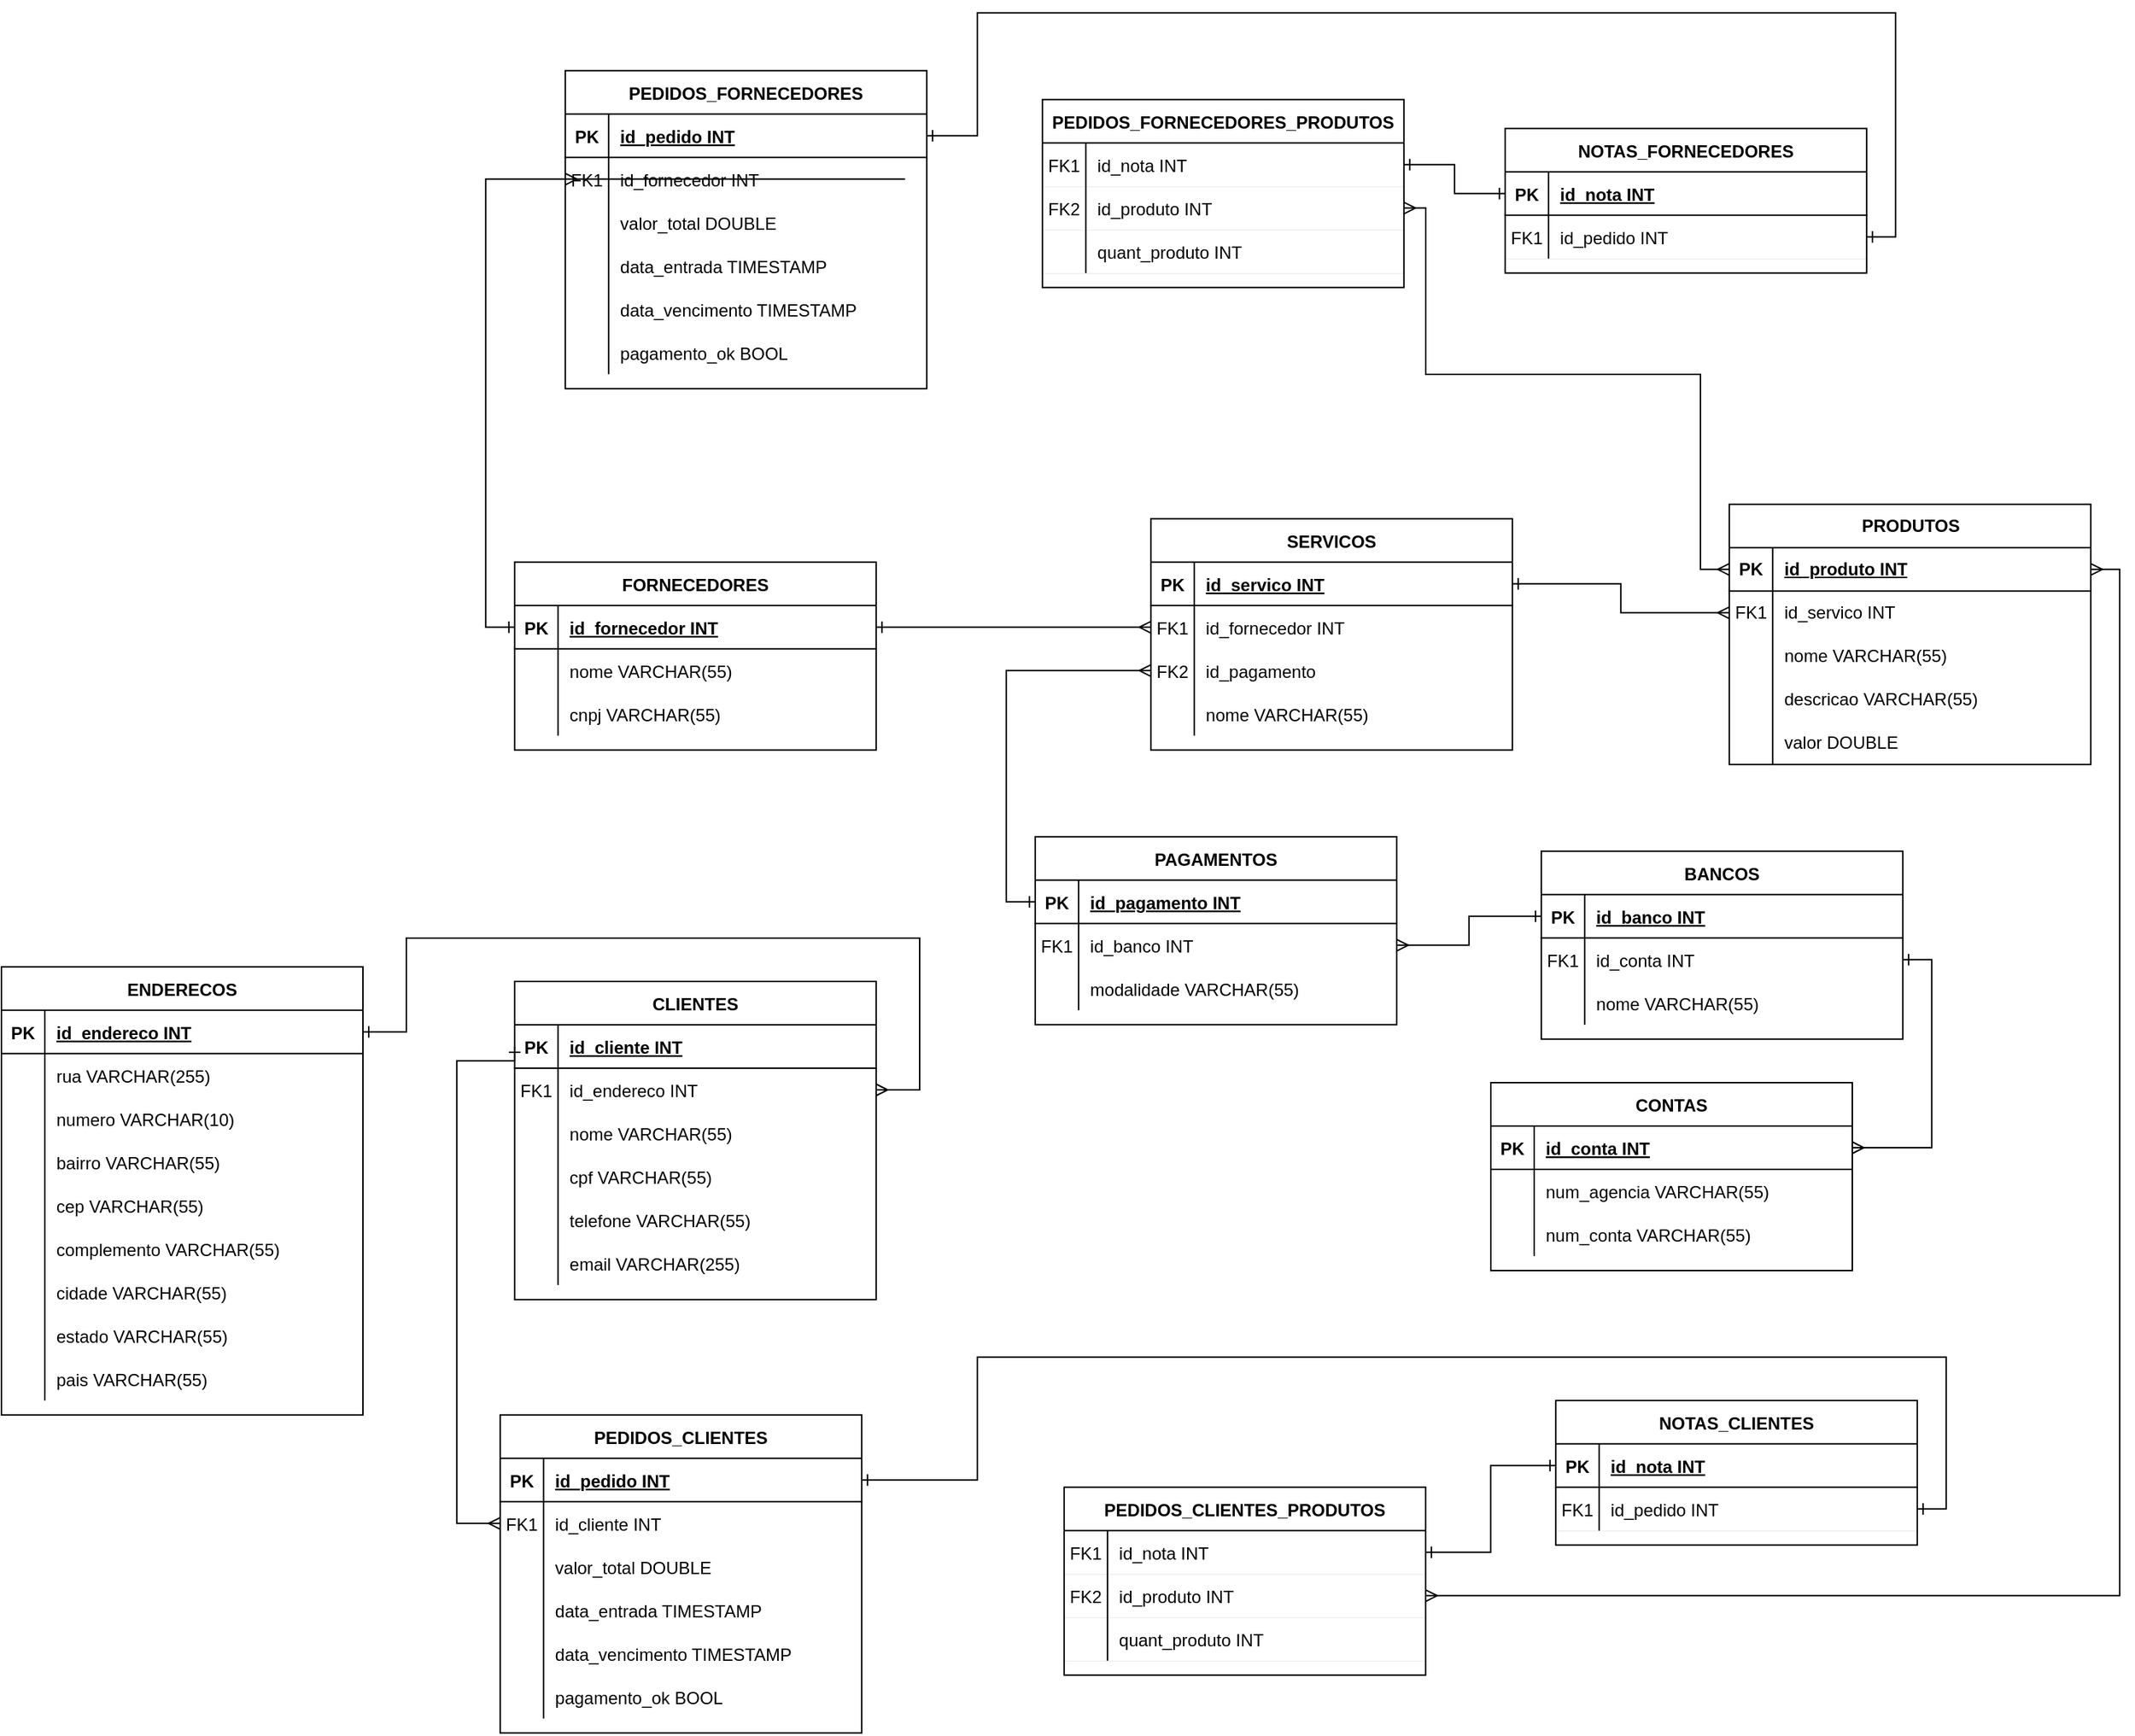 <mxfile version="21.8.0" type="github">
  <diagram id="R2lEEEUBdFMjLlhIrx00" name="Page-1">
    <mxGraphModel dx="2175" dy="2153" grid="1" gridSize="10" guides="1" tooltips="1" connect="1" arrows="1" fold="1" page="1" pageScale="1" pageWidth="850" pageHeight="1100" math="0" shadow="0" extFonts="Permanent Marker^https://fonts.googleapis.com/css?family=Permanent+Marker">
      <root>
        <mxCell id="0" />
        <mxCell id="1" parent="0" />
        <mxCell id="HrSodh6wP9xwzIXg3ljr-2" value="FORNECEDORES" style="shape=table;startSize=30;container=1;collapsible=1;childLayout=tableLayout;fixedRows=1;rowLines=0;fontStyle=1;align=center;resizeLast=1;" parent="1" vertex="1">
          <mxGeometry x="464.91" y="-240.09" width="250" height="130" as="geometry" />
        </mxCell>
        <mxCell id="vL_xwLBgUbMlUSzeaoDe-108" value="" style="shape=partialRectangle;collapsible=0;dropTarget=0;pointerEvents=0;fillColor=none;points=[[0,0.5],[1,0.5]];portConstraint=eastwest;top=0;left=0;right=0;bottom=1;" parent="HrSodh6wP9xwzIXg3ljr-2" vertex="1">
          <mxGeometry y="30" width="250" height="30" as="geometry" />
        </mxCell>
        <mxCell id="vL_xwLBgUbMlUSzeaoDe-109" value="PK" style="shape=partialRectangle;overflow=hidden;connectable=0;fillColor=none;top=0;left=0;bottom=0;right=0;fontStyle=1;" parent="vL_xwLBgUbMlUSzeaoDe-108" vertex="1">
          <mxGeometry width="30" height="30" as="geometry">
            <mxRectangle width="30" height="30" as="alternateBounds" />
          </mxGeometry>
        </mxCell>
        <mxCell id="vL_xwLBgUbMlUSzeaoDe-110" value="id_fornecedor INT" style="shape=partialRectangle;overflow=hidden;connectable=0;fillColor=none;top=0;left=0;bottom=0;right=0;align=left;spacingLeft=6;fontStyle=5;" parent="vL_xwLBgUbMlUSzeaoDe-108" vertex="1">
          <mxGeometry x="30" width="220" height="30" as="geometry">
            <mxRectangle width="220" height="30" as="alternateBounds" />
          </mxGeometry>
        </mxCell>
        <mxCell id="HrSodh6wP9xwzIXg3ljr-6" value="" style="shape=partialRectangle;collapsible=0;dropTarget=0;pointerEvents=0;fillColor=none;points=[[0,0.5],[1,0.5]];portConstraint=eastwest;top=0;left=0;right=0;bottom=0;" parent="HrSodh6wP9xwzIXg3ljr-2" vertex="1">
          <mxGeometry y="60" width="250" height="30" as="geometry" />
        </mxCell>
        <mxCell id="HrSodh6wP9xwzIXg3ljr-7" value="" style="shape=partialRectangle;overflow=hidden;connectable=0;fillColor=none;top=0;left=0;bottom=0;right=0;" parent="HrSodh6wP9xwzIXg3ljr-6" vertex="1">
          <mxGeometry width="30" height="30" as="geometry">
            <mxRectangle width="30" height="30" as="alternateBounds" />
          </mxGeometry>
        </mxCell>
        <mxCell id="HrSodh6wP9xwzIXg3ljr-8" value="nome VARCHAR(55)" style="shape=partialRectangle;overflow=hidden;connectable=0;fillColor=none;top=0;left=0;bottom=0;right=0;align=left;spacingLeft=6;" parent="HrSodh6wP9xwzIXg3ljr-6" vertex="1">
          <mxGeometry x="30" width="220" height="30" as="geometry">
            <mxRectangle width="220" height="30" as="alternateBounds" />
          </mxGeometry>
        </mxCell>
        <mxCell id="JdrUR7b7sr35bvdGE3pA-70" value="" style="shape=partialRectangle;collapsible=0;dropTarget=0;pointerEvents=0;fillColor=none;points=[[0,0.5],[1,0.5]];portConstraint=eastwest;top=0;left=0;right=0;bottom=0;" parent="HrSodh6wP9xwzIXg3ljr-2" vertex="1">
          <mxGeometry y="90" width="250" height="30" as="geometry" />
        </mxCell>
        <mxCell id="JdrUR7b7sr35bvdGE3pA-71" value="" style="shape=partialRectangle;overflow=hidden;connectable=0;fillColor=none;top=0;left=0;bottom=0;right=0;" parent="JdrUR7b7sr35bvdGE3pA-70" vertex="1">
          <mxGeometry width="30" height="30" as="geometry">
            <mxRectangle width="30" height="30" as="alternateBounds" />
          </mxGeometry>
        </mxCell>
        <mxCell id="JdrUR7b7sr35bvdGE3pA-72" value="cnpj VARCHAR(55)" style="shape=partialRectangle;overflow=hidden;connectable=0;fillColor=none;top=0;left=0;bottom=0;right=0;align=left;spacingLeft=6;" parent="JdrUR7b7sr35bvdGE3pA-70" vertex="1">
          <mxGeometry x="30" width="220" height="30" as="geometry">
            <mxRectangle width="220" height="30" as="alternateBounds" />
          </mxGeometry>
        </mxCell>
        <mxCell id="HrSodh6wP9xwzIXg3ljr-9" value="SERVICOS" style="shape=table;startSize=30;container=1;collapsible=1;childLayout=tableLayout;fixedRows=1;rowLines=0;fontStyle=1;align=center;resizeLast=1;" parent="1" vertex="1">
          <mxGeometry x="904.91" y="-270.09" width="250" height="160" as="geometry" />
        </mxCell>
        <mxCell id="HrSodh6wP9xwzIXg3ljr-10" value="" style="shape=partialRectangle;collapsible=0;dropTarget=0;pointerEvents=0;fillColor=none;points=[[0,0.5],[1,0.5]];portConstraint=eastwest;top=0;left=0;right=0;bottom=1;" parent="HrSodh6wP9xwzIXg3ljr-9" vertex="1">
          <mxGeometry y="30" width="250" height="30" as="geometry" />
        </mxCell>
        <mxCell id="HrSodh6wP9xwzIXg3ljr-11" value="PK" style="shape=partialRectangle;overflow=hidden;connectable=0;fillColor=none;top=0;left=0;bottom=0;right=0;fontStyle=1;" parent="HrSodh6wP9xwzIXg3ljr-10" vertex="1">
          <mxGeometry width="30" height="30" as="geometry">
            <mxRectangle width="30" height="30" as="alternateBounds" />
          </mxGeometry>
        </mxCell>
        <mxCell id="HrSodh6wP9xwzIXg3ljr-12" value="id_servico INT" style="shape=partialRectangle;overflow=hidden;connectable=0;fillColor=none;top=0;left=0;bottom=0;right=0;align=left;spacingLeft=6;fontStyle=5;" parent="HrSodh6wP9xwzIXg3ljr-10" vertex="1">
          <mxGeometry x="30" width="220" height="30" as="geometry">
            <mxRectangle width="220" height="30" as="alternateBounds" />
          </mxGeometry>
        </mxCell>
        <mxCell id="vL_xwLBgUbMlUSzeaoDe-105" value="" style="shape=partialRectangle;collapsible=0;dropTarget=0;pointerEvents=0;fillColor=none;points=[[0,0.5],[1,0.5]];portConstraint=eastwest;top=0;left=0;right=0;bottom=0;" parent="HrSodh6wP9xwzIXg3ljr-9" vertex="1">
          <mxGeometry y="60" width="250" height="30" as="geometry" />
        </mxCell>
        <mxCell id="vL_xwLBgUbMlUSzeaoDe-106" value="FK1" style="shape=partialRectangle;overflow=hidden;connectable=0;fillColor=none;top=0;left=0;bottom=0;right=0;" parent="vL_xwLBgUbMlUSzeaoDe-105" vertex="1">
          <mxGeometry width="30" height="30" as="geometry">
            <mxRectangle width="30" height="30" as="alternateBounds" />
          </mxGeometry>
        </mxCell>
        <mxCell id="vL_xwLBgUbMlUSzeaoDe-107" value="id_fornecedor INT" style="shape=partialRectangle;overflow=hidden;connectable=0;fillColor=none;top=0;left=0;bottom=0;right=0;align=left;spacingLeft=6;" parent="vL_xwLBgUbMlUSzeaoDe-105" vertex="1">
          <mxGeometry x="30" width="220" height="30" as="geometry">
            <mxRectangle width="220" height="30" as="alternateBounds" />
          </mxGeometry>
        </mxCell>
        <mxCell id="JdrUR7b7sr35bvdGE3pA-21" value="" style="shape=partialRectangle;collapsible=0;dropTarget=0;pointerEvents=0;fillColor=none;points=[[0,0.5],[1,0.5]];portConstraint=eastwest;top=0;left=0;right=0;bottom=0;" parent="HrSodh6wP9xwzIXg3ljr-9" vertex="1">
          <mxGeometry y="90" width="250" height="30" as="geometry" />
        </mxCell>
        <mxCell id="JdrUR7b7sr35bvdGE3pA-22" value="FK2" style="shape=partialRectangle;overflow=hidden;connectable=0;fillColor=none;top=0;left=0;bottom=0;right=0;" parent="JdrUR7b7sr35bvdGE3pA-21" vertex="1">
          <mxGeometry width="30" height="30" as="geometry">
            <mxRectangle width="30" height="30" as="alternateBounds" />
          </mxGeometry>
        </mxCell>
        <mxCell id="JdrUR7b7sr35bvdGE3pA-23" value="id_pagamento" style="shape=partialRectangle;overflow=hidden;connectable=0;fillColor=none;top=0;left=0;bottom=0;right=0;align=left;spacingLeft=6;" parent="JdrUR7b7sr35bvdGE3pA-21" vertex="1">
          <mxGeometry x="30" width="220" height="30" as="geometry">
            <mxRectangle width="220" height="30" as="alternateBounds" />
          </mxGeometry>
        </mxCell>
        <mxCell id="HrSodh6wP9xwzIXg3ljr-13" value="" style="shape=partialRectangle;collapsible=0;dropTarget=0;pointerEvents=0;fillColor=none;points=[[0,0.5],[1,0.5]];portConstraint=eastwest;top=0;left=0;right=0;bottom=0;" parent="HrSodh6wP9xwzIXg3ljr-9" vertex="1">
          <mxGeometry y="120" width="250" height="30" as="geometry" />
        </mxCell>
        <mxCell id="HrSodh6wP9xwzIXg3ljr-14" value="" style="shape=partialRectangle;overflow=hidden;connectable=0;fillColor=none;top=0;left=0;bottom=0;right=0;" parent="HrSodh6wP9xwzIXg3ljr-13" vertex="1">
          <mxGeometry width="30" height="30" as="geometry">
            <mxRectangle width="30" height="30" as="alternateBounds" />
          </mxGeometry>
        </mxCell>
        <mxCell id="HrSodh6wP9xwzIXg3ljr-15" value="nome VARCHAR(55)" style="shape=partialRectangle;overflow=hidden;connectable=0;fillColor=none;top=0;left=0;bottom=0;right=0;align=left;spacingLeft=6;" parent="HrSodh6wP9xwzIXg3ljr-13" vertex="1">
          <mxGeometry x="30" width="220" height="30" as="geometry">
            <mxRectangle width="220" height="30" as="alternateBounds" />
          </mxGeometry>
        </mxCell>
        <mxCell id="HrSodh6wP9xwzIXg3ljr-23" value="CLIENTES" style="shape=table;startSize=30;container=1;collapsible=1;childLayout=tableLayout;fixedRows=1;rowLines=0;fontStyle=1;align=center;resizeLast=1;" parent="1" vertex="1">
          <mxGeometry x="464.91" y="50.0" width="250" height="220.09" as="geometry" />
        </mxCell>
        <mxCell id="HrSodh6wP9xwzIXg3ljr-24" value="" style="shape=partialRectangle;collapsible=0;dropTarget=0;pointerEvents=0;fillColor=none;points=[[0,0.5],[1,0.5]];portConstraint=eastwest;top=0;left=0;right=0;bottom=1;" parent="HrSodh6wP9xwzIXg3ljr-23" vertex="1">
          <mxGeometry y="30" width="250" height="30" as="geometry" />
        </mxCell>
        <mxCell id="HrSodh6wP9xwzIXg3ljr-25" value="PK" style="shape=partialRectangle;overflow=hidden;connectable=0;fillColor=none;top=0;left=0;bottom=0;right=0;fontStyle=1;" parent="HrSodh6wP9xwzIXg3ljr-24" vertex="1">
          <mxGeometry width="30" height="30" as="geometry">
            <mxRectangle width="30" height="30" as="alternateBounds" />
          </mxGeometry>
        </mxCell>
        <mxCell id="HrSodh6wP9xwzIXg3ljr-26" value="id_cliente INT" style="shape=partialRectangle;overflow=hidden;connectable=0;fillColor=none;top=0;left=0;bottom=0;right=0;align=left;spacingLeft=6;fontStyle=5;" parent="HrSodh6wP9xwzIXg3ljr-24" vertex="1">
          <mxGeometry x="30" width="220" height="30" as="geometry">
            <mxRectangle width="220" height="30" as="alternateBounds" />
          </mxGeometry>
        </mxCell>
        <mxCell id="HrSodh6wP9xwzIXg3ljr-27" value="" style="shape=partialRectangle;collapsible=0;dropTarget=0;pointerEvents=0;fillColor=none;points=[[0,0.5],[1,0.5]];portConstraint=eastwest;top=0;left=0;right=0;bottom=0;" parent="HrSodh6wP9xwzIXg3ljr-23" vertex="1">
          <mxGeometry y="60" width="250" height="30" as="geometry" />
        </mxCell>
        <mxCell id="HrSodh6wP9xwzIXg3ljr-28" value="FK1" style="shape=partialRectangle;overflow=hidden;connectable=0;fillColor=none;top=0;left=0;bottom=0;right=0;" parent="HrSodh6wP9xwzIXg3ljr-27" vertex="1">
          <mxGeometry width="30" height="30" as="geometry">
            <mxRectangle width="30" height="30" as="alternateBounds" />
          </mxGeometry>
        </mxCell>
        <mxCell id="HrSodh6wP9xwzIXg3ljr-29" value="id_endereco INT" style="shape=partialRectangle;overflow=hidden;connectable=0;fillColor=none;top=0;left=0;bottom=0;right=0;align=left;spacingLeft=6;" parent="HrSodh6wP9xwzIXg3ljr-27" vertex="1">
          <mxGeometry x="30" width="220" height="30" as="geometry">
            <mxRectangle width="220" height="30" as="alternateBounds" />
          </mxGeometry>
        </mxCell>
        <mxCell id="oYcUf0V5-coAkoEjICut-98" value="" style="shape=partialRectangle;collapsible=0;dropTarget=0;pointerEvents=0;fillColor=none;points=[[0,0.5],[1,0.5]];portConstraint=eastwest;top=0;left=0;right=0;bottom=0;" vertex="1" parent="HrSodh6wP9xwzIXg3ljr-23">
          <mxGeometry y="90" width="250" height="30" as="geometry" />
        </mxCell>
        <mxCell id="oYcUf0V5-coAkoEjICut-99" value="" style="shape=partialRectangle;overflow=hidden;connectable=0;fillColor=none;top=0;left=0;bottom=0;right=0;" vertex="1" parent="oYcUf0V5-coAkoEjICut-98">
          <mxGeometry width="30" height="30" as="geometry">
            <mxRectangle width="30" height="30" as="alternateBounds" />
          </mxGeometry>
        </mxCell>
        <mxCell id="oYcUf0V5-coAkoEjICut-100" value="nome VARCHAR(55)" style="shape=partialRectangle;overflow=hidden;connectable=0;fillColor=none;top=0;left=0;bottom=0;right=0;align=left;spacingLeft=6;" vertex="1" parent="oYcUf0V5-coAkoEjICut-98">
          <mxGeometry x="30" width="220" height="30" as="geometry">
            <mxRectangle width="220" height="30" as="alternateBounds" />
          </mxGeometry>
        </mxCell>
        <mxCell id="vL_xwLBgUbMlUSzeaoDe-62" value="" style="shape=partialRectangle;collapsible=0;dropTarget=0;pointerEvents=0;fillColor=none;points=[[0,0.5],[1,0.5]];portConstraint=eastwest;top=0;left=0;right=0;bottom=0;" parent="HrSodh6wP9xwzIXg3ljr-23" vertex="1">
          <mxGeometry y="120" width="250" height="30" as="geometry" />
        </mxCell>
        <mxCell id="vL_xwLBgUbMlUSzeaoDe-63" value="" style="shape=partialRectangle;overflow=hidden;connectable=0;fillColor=none;top=0;left=0;bottom=0;right=0;" parent="vL_xwLBgUbMlUSzeaoDe-62" vertex="1">
          <mxGeometry width="30" height="30" as="geometry">
            <mxRectangle width="30" height="30" as="alternateBounds" />
          </mxGeometry>
        </mxCell>
        <mxCell id="vL_xwLBgUbMlUSzeaoDe-64" value="cpf VARCHAR(55)" style="shape=partialRectangle;overflow=hidden;connectable=0;fillColor=none;top=0;left=0;bottom=0;right=0;align=left;spacingLeft=6;" parent="vL_xwLBgUbMlUSzeaoDe-62" vertex="1">
          <mxGeometry x="30" width="220" height="30" as="geometry">
            <mxRectangle width="220" height="30" as="alternateBounds" />
          </mxGeometry>
        </mxCell>
        <mxCell id="vL_xwLBgUbMlUSzeaoDe-71" value="" style="shape=partialRectangle;collapsible=0;dropTarget=0;pointerEvents=0;fillColor=none;points=[[0,0.5],[1,0.5]];portConstraint=eastwest;top=0;left=0;right=0;bottom=0;" parent="HrSodh6wP9xwzIXg3ljr-23" vertex="1">
          <mxGeometry y="150" width="250" height="30" as="geometry" />
        </mxCell>
        <mxCell id="vL_xwLBgUbMlUSzeaoDe-72" value="" style="shape=partialRectangle;overflow=hidden;connectable=0;fillColor=none;top=0;left=0;bottom=0;right=0;" parent="vL_xwLBgUbMlUSzeaoDe-71" vertex="1">
          <mxGeometry width="30" height="30" as="geometry">
            <mxRectangle width="30" height="30" as="alternateBounds" />
          </mxGeometry>
        </mxCell>
        <mxCell id="vL_xwLBgUbMlUSzeaoDe-73" value="telefone VARCHAR(55)" style="shape=partialRectangle;overflow=hidden;connectable=0;fillColor=none;top=0;left=0;bottom=0;right=0;align=left;spacingLeft=6;" parent="vL_xwLBgUbMlUSzeaoDe-71" vertex="1">
          <mxGeometry x="30" width="220" height="30" as="geometry">
            <mxRectangle width="220" height="30" as="alternateBounds" />
          </mxGeometry>
        </mxCell>
        <mxCell id="vL_xwLBgUbMlUSzeaoDe-74" value="" style="shape=partialRectangle;collapsible=0;dropTarget=0;pointerEvents=0;fillColor=none;points=[[0,0.5],[1,0.5]];portConstraint=eastwest;top=0;left=0;right=0;bottom=0;" parent="HrSodh6wP9xwzIXg3ljr-23" vertex="1">
          <mxGeometry y="180" width="250" height="30" as="geometry" />
        </mxCell>
        <mxCell id="vL_xwLBgUbMlUSzeaoDe-75" value="" style="shape=partialRectangle;overflow=hidden;connectable=0;fillColor=none;top=0;left=0;bottom=0;right=0;" parent="vL_xwLBgUbMlUSzeaoDe-74" vertex="1">
          <mxGeometry width="30" height="30" as="geometry">
            <mxRectangle width="30" height="30" as="alternateBounds" />
          </mxGeometry>
        </mxCell>
        <mxCell id="vL_xwLBgUbMlUSzeaoDe-76" value="email VARCHAR(255)" style="shape=partialRectangle;overflow=hidden;connectable=0;fillColor=none;top=0;left=0;bottom=0;right=0;align=left;spacingLeft=6;" parent="vL_xwLBgUbMlUSzeaoDe-74" vertex="1">
          <mxGeometry x="30" width="220" height="30" as="geometry">
            <mxRectangle width="220" height="30" as="alternateBounds" />
          </mxGeometry>
        </mxCell>
        <mxCell id="HrSodh6wP9xwzIXg3ljr-44" value="PAGAMENTOS" style="shape=table;startSize=30;container=1;collapsible=1;childLayout=tableLayout;fixedRows=1;rowLines=0;fontStyle=1;align=center;resizeLast=1;" parent="1" vertex="1">
          <mxGeometry x="824.91" y="-50.09" width="250" height="130" as="geometry" />
        </mxCell>
        <mxCell id="HrSodh6wP9xwzIXg3ljr-45" value="" style="shape=partialRectangle;collapsible=0;dropTarget=0;pointerEvents=0;fillColor=none;points=[[0,0.5],[1,0.5]];portConstraint=eastwest;top=0;left=0;right=0;bottom=1;" parent="HrSodh6wP9xwzIXg3ljr-44" vertex="1">
          <mxGeometry y="30" width="250" height="30" as="geometry" />
        </mxCell>
        <mxCell id="HrSodh6wP9xwzIXg3ljr-46" value="PK" style="shape=partialRectangle;overflow=hidden;connectable=0;fillColor=none;top=0;left=0;bottom=0;right=0;fontStyle=1;" parent="HrSodh6wP9xwzIXg3ljr-45" vertex="1">
          <mxGeometry width="30" height="30" as="geometry">
            <mxRectangle width="30" height="30" as="alternateBounds" />
          </mxGeometry>
        </mxCell>
        <mxCell id="HrSodh6wP9xwzIXg3ljr-47" value="id_pagamento INT" style="shape=partialRectangle;overflow=hidden;connectable=0;fillColor=none;top=0;left=0;bottom=0;right=0;align=left;spacingLeft=6;fontStyle=5;" parent="HrSodh6wP9xwzIXg3ljr-45" vertex="1">
          <mxGeometry x="30" width="220" height="30" as="geometry">
            <mxRectangle width="220" height="30" as="alternateBounds" />
          </mxGeometry>
        </mxCell>
        <mxCell id="vL_xwLBgUbMlUSzeaoDe-83" value="" style="shape=partialRectangle;collapsible=0;dropTarget=0;pointerEvents=0;fillColor=none;points=[[0,0.5],[1,0.5]];portConstraint=eastwest;top=0;left=0;right=0;bottom=0;" parent="HrSodh6wP9xwzIXg3ljr-44" vertex="1">
          <mxGeometry y="60" width="250" height="30" as="geometry" />
        </mxCell>
        <mxCell id="vL_xwLBgUbMlUSzeaoDe-84" value="FK1" style="shape=partialRectangle;overflow=hidden;connectable=0;fillColor=none;top=0;left=0;bottom=0;right=0;" parent="vL_xwLBgUbMlUSzeaoDe-83" vertex="1">
          <mxGeometry width="30" height="30" as="geometry">
            <mxRectangle width="30" height="30" as="alternateBounds" />
          </mxGeometry>
        </mxCell>
        <mxCell id="vL_xwLBgUbMlUSzeaoDe-85" value="id_banco INT" style="shape=partialRectangle;overflow=hidden;connectable=0;fillColor=none;top=0;left=0;bottom=0;right=0;align=left;spacingLeft=6;" parent="vL_xwLBgUbMlUSzeaoDe-83" vertex="1">
          <mxGeometry x="30" width="220" height="30" as="geometry">
            <mxRectangle width="220" height="30" as="alternateBounds" />
          </mxGeometry>
        </mxCell>
        <mxCell id="HrSodh6wP9xwzIXg3ljr-48" value="" style="shape=partialRectangle;collapsible=0;dropTarget=0;pointerEvents=0;fillColor=none;points=[[0,0.5],[1,0.5]];portConstraint=eastwest;top=0;left=0;right=0;bottom=0;" parent="HrSodh6wP9xwzIXg3ljr-44" vertex="1">
          <mxGeometry y="90" width="250" height="30" as="geometry" />
        </mxCell>
        <mxCell id="HrSodh6wP9xwzIXg3ljr-49" value="" style="shape=partialRectangle;overflow=hidden;connectable=0;fillColor=none;top=0;left=0;bottom=0;right=0;" parent="HrSodh6wP9xwzIXg3ljr-48" vertex="1">
          <mxGeometry width="30" height="30" as="geometry">
            <mxRectangle width="30" height="30" as="alternateBounds" />
          </mxGeometry>
        </mxCell>
        <mxCell id="HrSodh6wP9xwzIXg3ljr-50" value="modalidade VARCHAR(55)" style="shape=partialRectangle;overflow=hidden;connectable=0;fillColor=none;top=0;left=0;bottom=0;right=0;align=left;spacingLeft=6;" parent="HrSodh6wP9xwzIXg3ljr-48" vertex="1">
          <mxGeometry x="30" width="220" height="30" as="geometry">
            <mxRectangle width="220" height="30" as="alternateBounds" />
          </mxGeometry>
        </mxCell>
        <mxCell id="HrSodh6wP9xwzIXg3ljr-51" value="NOTAS_CLIENTES" style="shape=table;startSize=30;container=1;collapsible=1;childLayout=tableLayout;fixedRows=1;rowLines=0;fontStyle=1;align=center;resizeLast=1;" parent="1" vertex="1">
          <mxGeometry x="1184.91" y="339.91" width="250" height="100" as="geometry" />
        </mxCell>
        <mxCell id="HrSodh6wP9xwzIXg3ljr-52" value="" style="shape=partialRectangle;collapsible=0;dropTarget=0;pointerEvents=0;fillColor=none;points=[[0,0.5],[1,0.5]];portConstraint=eastwest;top=0;left=0;right=0;bottom=1;" parent="HrSodh6wP9xwzIXg3ljr-51" vertex="1">
          <mxGeometry y="30" width="250" height="30" as="geometry" />
        </mxCell>
        <mxCell id="HrSodh6wP9xwzIXg3ljr-53" value="PK" style="shape=partialRectangle;overflow=hidden;connectable=0;fillColor=none;top=0;left=0;bottom=0;right=0;fontStyle=1;" parent="HrSodh6wP9xwzIXg3ljr-52" vertex="1">
          <mxGeometry width="30" height="30" as="geometry">
            <mxRectangle width="30" height="30" as="alternateBounds" />
          </mxGeometry>
        </mxCell>
        <mxCell id="HrSodh6wP9xwzIXg3ljr-54" value="id_nota INT" style="shape=partialRectangle;overflow=hidden;connectable=0;fillColor=none;top=0;left=0;bottom=0;right=0;align=left;spacingLeft=6;fontStyle=5;" parent="HrSodh6wP9xwzIXg3ljr-52" vertex="1">
          <mxGeometry x="30" width="220" height="30" as="geometry">
            <mxRectangle width="220" height="30" as="alternateBounds" />
          </mxGeometry>
        </mxCell>
        <mxCell id="JdrUR7b7sr35bvdGE3pA-27" value="" style="shape=partialRectangle;collapsible=0;dropTarget=0;pointerEvents=0;fillColor=none;points=[[0,0.5],[1,0.5]];portConstraint=eastwest;top=0;left=0;right=0;bottom=1;strokeWidth=0;" parent="HrSodh6wP9xwzIXg3ljr-51" vertex="1">
          <mxGeometry y="60" width="250" height="30" as="geometry" />
        </mxCell>
        <mxCell id="JdrUR7b7sr35bvdGE3pA-28" value="FK1" style="shape=partialRectangle;overflow=hidden;connectable=0;fillColor=none;top=0;left=0;bottom=0;right=0;fontStyle=0;" parent="JdrUR7b7sr35bvdGE3pA-27" vertex="1">
          <mxGeometry width="30" height="30" as="geometry">
            <mxRectangle width="30" height="30" as="alternateBounds" />
          </mxGeometry>
        </mxCell>
        <mxCell id="JdrUR7b7sr35bvdGE3pA-29" value="id_pedido INT" style="shape=partialRectangle;overflow=hidden;connectable=0;fillColor=none;top=0;left=0;bottom=0;right=0;align=left;spacingLeft=6;fontStyle=0;" parent="JdrUR7b7sr35bvdGE3pA-27" vertex="1">
          <mxGeometry x="30" width="220" height="30" as="geometry">
            <mxRectangle width="220" height="30" as="alternateBounds" />
          </mxGeometry>
        </mxCell>
        <mxCell id="HrSodh6wP9xwzIXg3ljr-58" value="BANCOS" style="shape=table;startSize=30;container=1;collapsible=1;childLayout=tableLayout;fixedRows=1;rowLines=0;fontStyle=1;align=center;resizeLast=1;" parent="1" vertex="1">
          <mxGeometry x="1174.91" y="-40.09" width="250" height="130" as="geometry" />
        </mxCell>
        <mxCell id="HrSodh6wP9xwzIXg3ljr-59" value="" style="shape=partialRectangle;collapsible=0;dropTarget=0;pointerEvents=0;fillColor=none;points=[[0,0.5],[1,0.5]];portConstraint=eastwest;top=0;left=0;right=0;bottom=1;" parent="HrSodh6wP9xwzIXg3ljr-58" vertex="1">
          <mxGeometry y="30" width="250" height="30" as="geometry" />
        </mxCell>
        <mxCell id="HrSodh6wP9xwzIXg3ljr-60" value="PK" style="shape=partialRectangle;overflow=hidden;connectable=0;fillColor=none;top=0;left=0;bottom=0;right=0;fontStyle=1;" parent="HrSodh6wP9xwzIXg3ljr-59" vertex="1">
          <mxGeometry width="30" height="30" as="geometry">
            <mxRectangle width="30" height="30" as="alternateBounds" />
          </mxGeometry>
        </mxCell>
        <mxCell id="HrSodh6wP9xwzIXg3ljr-61" value="id_banco INT" style="shape=partialRectangle;overflow=hidden;connectable=0;fillColor=none;top=0;left=0;bottom=0;right=0;align=left;spacingLeft=6;fontStyle=5;" parent="HrSodh6wP9xwzIXg3ljr-59" vertex="1">
          <mxGeometry x="30" width="220" height="30" as="geometry">
            <mxRectangle width="220" height="30" as="alternateBounds" />
          </mxGeometry>
        </mxCell>
        <mxCell id="HrSodh6wP9xwzIXg3ljr-62" value="" style="shape=partialRectangle;collapsible=0;dropTarget=0;pointerEvents=0;fillColor=none;points=[[0,0.5],[1,0.5]];portConstraint=eastwest;top=0;left=0;right=0;bottom=0;" parent="HrSodh6wP9xwzIXg3ljr-58" vertex="1">
          <mxGeometry y="60" width="250" height="30" as="geometry" />
        </mxCell>
        <mxCell id="HrSodh6wP9xwzIXg3ljr-63" value="FK1" style="shape=partialRectangle;overflow=hidden;connectable=0;fillColor=none;top=0;left=0;bottom=0;right=0;" parent="HrSodh6wP9xwzIXg3ljr-62" vertex="1">
          <mxGeometry width="30" height="30" as="geometry">
            <mxRectangle width="30" height="30" as="alternateBounds" />
          </mxGeometry>
        </mxCell>
        <mxCell id="HrSodh6wP9xwzIXg3ljr-64" value="id_conta INT" style="shape=partialRectangle;overflow=hidden;connectable=0;fillColor=none;top=0;left=0;bottom=0;right=0;align=left;spacingLeft=6;" parent="HrSodh6wP9xwzIXg3ljr-62" vertex="1">
          <mxGeometry x="30" width="220" height="30" as="geometry">
            <mxRectangle width="220" height="30" as="alternateBounds" />
          </mxGeometry>
        </mxCell>
        <mxCell id="oYcUf0V5-coAkoEjICut-118" value="" style="shape=partialRectangle;collapsible=0;dropTarget=0;pointerEvents=0;fillColor=none;points=[[0,0.5],[1,0.5]];portConstraint=eastwest;top=0;left=0;right=0;bottom=0;" vertex="1" parent="HrSodh6wP9xwzIXg3ljr-58">
          <mxGeometry y="90" width="250" height="30" as="geometry" />
        </mxCell>
        <mxCell id="oYcUf0V5-coAkoEjICut-119" value="" style="shape=partialRectangle;overflow=hidden;connectable=0;fillColor=none;top=0;left=0;bottom=0;right=0;" vertex="1" parent="oYcUf0V5-coAkoEjICut-118">
          <mxGeometry width="30" height="30" as="geometry">
            <mxRectangle width="30" height="30" as="alternateBounds" />
          </mxGeometry>
        </mxCell>
        <mxCell id="oYcUf0V5-coAkoEjICut-120" value="nome VARCHAR(55)" style="shape=partialRectangle;overflow=hidden;connectable=0;fillColor=none;top=0;left=0;bottom=0;right=0;align=left;spacingLeft=6;" vertex="1" parent="oYcUf0V5-coAkoEjICut-118">
          <mxGeometry x="30" width="220" height="30" as="geometry">
            <mxRectangle width="220" height="30" as="alternateBounds" />
          </mxGeometry>
        </mxCell>
        <mxCell id="vL_xwLBgUbMlUSzeaoDe-16" value="PRODUTOS" style="shape=table;startSize=30;container=1;collapsible=1;childLayout=tableLayout;fixedRows=1;rowLines=0;fontStyle=1;align=center;resizeLast=1;html=1;" parent="1" vertex="1">
          <mxGeometry x="1304.91" y="-280.09" width="250" height="180.0" as="geometry">
            <mxRectangle x="390" y="790" width="130" height="30" as="alternateBounds" />
          </mxGeometry>
        </mxCell>
        <mxCell id="vL_xwLBgUbMlUSzeaoDe-17" value="" style="shape=tableRow;horizontal=0;startSize=0;swimlaneHead=0;swimlaneBody=0;fillColor=none;collapsible=0;dropTarget=0;points=[[0,0.5],[1,0.5]];portConstraint=eastwest;top=0;left=0;right=0;bottom=1;" parent="vL_xwLBgUbMlUSzeaoDe-16" vertex="1">
          <mxGeometry y="30" width="250" height="30" as="geometry" />
        </mxCell>
        <mxCell id="vL_xwLBgUbMlUSzeaoDe-18" value="PK" style="shape=partialRectangle;connectable=0;fillColor=none;top=0;left=0;bottom=0;right=0;fontStyle=1;overflow=hidden;whiteSpace=wrap;html=1;" parent="vL_xwLBgUbMlUSzeaoDe-17" vertex="1">
          <mxGeometry width="30" height="30" as="geometry">
            <mxRectangle width="30" height="30" as="alternateBounds" />
          </mxGeometry>
        </mxCell>
        <mxCell id="vL_xwLBgUbMlUSzeaoDe-19" value="id_produto INT" style="shape=partialRectangle;connectable=0;fillColor=none;top=0;left=0;bottom=0;right=0;align=left;spacingLeft=6;fontStyle=5;overflow=hidden;whiteSpace=wrap;html=1;" parent="vL_xwLBgUbMlUSzeaoDe-17" vertex="1">
          <mxGeometry x="30" width="220" height="30" as="geometry">
            <mxRectangle width="220" height="30" as="alternateBounds" />
          </mxGeometry>
        </mxCell>
        <mxCell id="vL_xwLBgUbMlUSzeaoDe-23" value="" style="shape=tableRow;horizontal=0;startSize=0;swimlaneHead=0;swimlaneBody=0;fillColor=none;collapsible=0;dropTarget=0;points=[[0,0.5],[1,0.5]];portConstraint=eastwest;top=0;left=0;right=0;bottom=0;" parent="vL_xwLBgUbMlUSzeaoDe-16" vertex="1">
          <mxGeometry y="60" width="250" height="30" as="geometry" />
        </mxCell>
        <mxCell id="vL_xwLBgUbMlUSzeaoDe-24" value="FK1" style="shape=partialRectangle;connectable=0;fillColor=none;top=0;left=0;bottom=0;right=0;editable=1;overflow=hidden;whiteSpace=wrap;html=1;" parent="vL_xwLBgUbMlUSzeaoDe-23" vertex="1">
          <mxGeometry width="30" height="30" as="geometry">
            <mxRectangle width="30" height="30" as="alternateBounds" />
          </mxGeometry>
        </mxCell>
        <mxCell id="vL_xwLBgUbMlUSzeaoDe-25" value="id_servico INT" style="shape=partialRectangle;connectable=0;fillColor=none;top=0;left=0;bottom=0;right=0;align=left;spacingLeft=6;overflow=hidden;whiteSpace=wrap;html=1;" parent="vL_xwLBgUbMlUSzeaoDe-23" vertex="1">
          <mxGeometry x="30" width="220" height="30" as="geometry">
            <mxRectangle width="220" height="30" as="alternateBounds" />
          </mxGeometry>
        </mxCell>
        <mxCell id="vL_xwLBgUbMlUSzeaoDe-20" value="" style="shape=tableRow;horizontal=0;startSize=0;swimlaneHead=0;swimlaneBody=0;fillColor=none;collapsible=0;dropTarget=0;points=[[0,0.5],[1,0.5]];portConstraint=eastwest;top=0;left=0;right=0;bottom=0;" parent="vL_xwLBgUbMlUSzeaoDe-16" vertex="1">
          <mxGeometry y="90" width="250" height="30" as="geometry" />
        </mxCell>
        <mxCell id="vL_xwLBgUbMlUSzeaoDe-21" value="" style="shape=partialRectangle;connectable=0;fillColor=none;top=0;left=0;bottom=0;right=0;editable=1;overflow=hidden;whiteSpace=wrap;html=1;" parent="vL_xwLBgUbMlUSzeaoDe-20" vertex="1">
          <mxGeometry width="30" height="30" as="geometry">
            <mxRectangle width="30" height="30" as="alternateBounds" />
          </mxGeometry>
        </mxCell>
        <mxCell id="vL_xwLBgUbMlUSzeaoDe-22" value="nome VARCHAR(55)" style="shape=partialRectangle;connectable=0;fillColor=none;top=0;left=0;bottom=0;right=0;align=left;spacingLeft=6;overflow=hidden;whiteSpace=wrap;html=1;" parent="vL_xwLBgUbMlUSzeaoDe-20" vertex="1">
          <mxGeometry x="30" width="220" height="30" as="geometry">
            <mxRectangle width="220" height="30" as="alternateBounds" />
          </mxGeometry>
        </mxCell>
        <mxCell id="vL_xwLBgUbMlUSzeaoDe-116" value="" style="shape=tableRow;horizontal=0;startSize=0;swimlaneHead=0;swimlaneBody=0;fillColor=none;collapsible=0;dropTarget=0;points=[[0,0.5],[1,0.5]];portConstraint=eastwest;top=0;left=0;right=0;bottom=0;" parent="vL_xwLBgUbMlUSzeaoDe-16" vertex="1">
          <mxGeometry y="120" width="250" height="30" as="geometry" />
        </mxCell>
        <mxCell id="vL_xwLBgUbMlUSzeaoDe-117" value="" style="shape=partialRectangle;connectable=0;fillColor=none;top=0;left=0;bottom=0;right=0;editable=1;overflow=hidden;whiteSpace=wrap;html=1;" parent="vL_xwLBgUbMlUSzeaoDe-116" vertex="1">
          <mxGeometry width="30" height="30" as="geometry">
            <mxRectangle width="30" height="30" as="alternateBounds" />
          </mxGeometry>
        </mxCell>
        <mxCell id="vL_xwLBgUbMlUSzeaoDe-118" value="descricao VARCHAR(55)" style="shape=partialRectangle;connectable=0;fillColor=none;top=0;left=0;bottom=0;right=0;align=left;spacingLeft=6;overflow=hidden;whiteSpace=wrap;html=1;" parent="vL_xwLBgUbMlUSzeaoDe-116" vertex="1">
          <mxGeometry x="30" width="220" height="30" as="geometry">
            <mxRectangle width="220" height="30" as="alternateBounds" />
          </mxGeometry>
        </mxCell>
        <mxCell id="JdrUR7b7sr35bvdGE3pA-4" value="" style="shape=tableRow;horizontal=0;startSize=0;swimlaneHead=0;swimlaneBody=0;fillColor=none;collapsible=0;dropTarget=0;points=[[0,0.5],[1,0.5]];portConstraint=eastwest;top=0;left=0;right=0;bottom=0;" parent="vL_xwLBgUbMlUSzeaoDe-16" vertex="1">
          <mxGeometry y="150" width="250" height="30" as="geometry" />
        </mxCell>
        <mxCell id="JdrUR7b7sr35bvdGE3pA-5" value="" style="shape=partialRectangle;connectable=0;fillColor=none;top=0;left=0;bottom=0;right=0;editable=1;overflow=hidden;whiteSpace=wrap;html=1;" parent="JdrUR7b7sr35bvdGE3pA-4" vertex="1">
          <mxGeometry width="30" height="30" as="geometry">
            <mxRectangle width="30" height="30" as="alternateBounds" />
          </mxGeometry>
        </mxCell>
        <mxCell id="JdrUR7b7sr35bvdGE3pA-6" value="valor DOUBLE" style="shape=partialRectangle;connectable=0;fillColor=none;top=0;left=0;bottom=0;right=0;align=left;spacingLeft=6;overflow=hidden;whiteSpace=wrap;html=1;" parent="JdrUR7b7sr35bvdGE3pA-4" vertex="1">
          <mxGeometry x="30" width="220" height="30" as="geometry">
            <mxRectangle width="220" height="30" as="alternateBounds" />
          </mxGeometry>
        </mxCell>
        <mxCell id="HrSodh6wP9xwzIXg3ljr-30" value="PEDIDOS_CLIENTES" style="shape=table;startSize=30;container=1;collapsible=1;childLayout=tableLayout;fixedRows=1;rowLines=0;fontStyle=1;align=center;resizeLast=1;" parent="1" vertex="1">
          <mxGeometry x="454.91" y="349.91" width="250" height="220" as="geometry" />
        </mxCell>
        <mxCell id="HrSodh6wP9xwzIXg3ljr-31" value="" style="shape=partialRectangle;collapsible=0;dropTarget=0;pointerEvents=0;fillColor=none;points=[[0,0.5],[1,0.5]];portConstraint=eastwest;top=0;left=0;right=0;bottom=1;" parent="HrSodh6wP9xwzIXg3ljr-30" vertex="1">
          <mxGeometry y="30" width="250" height="30" as="geometry" />
        </mxCell>
        <mxCell id="HrSodh6wP9xwzIXg3ljr-32" value="PK" style="shape=partialRectangle;overflow=hidden;connectable=0;fillColor=none;top=0;left=0;bottom=0;right=0;fontStyle=1;" parent="HrSodh6wP9xwzIXg3ljr-31" vertex="1">
          <mxGeometry width="30" height="30" as="geometry">
            <mxRectangle width="30" height="30" as="alternateBounds" />
          </mxGeometry>
        </mxCell>
        <mxCell id="HrSodh6wP9xwzIXg3ljr-33" value="id_pedido INT" style="shape=partialRectangle;overflow=hidden;connectable=0;fillColor=none;top=0;left=0;bottom=0;right=0;align=left;spacingLeft=6;fontStyle=5;" parent="HrSodh6wP9xwzIXg3ljr-31" vertex="1">
          <mxGeometry x="30" width="220" height="30" as="geometry">
            <mxRectangle width="220" height="30" as="alternateBounds" />
          </mxGeometry>
        </mxCell>
        <mxCell id="vL_xwLBgUbMlUSzeaoDe-80" value="" style="shape=partialRectangle;collapsible=0;dropTarget=0;pointerEvents=0;fillColor=none;points=[[0,0.5],[1,0.5]];portConstraint=eastwest;top=0;left=0;right=0;bottom=0;" parent="HrSodh6wP9xwzIXg3ljr-30" vertex="1">
          <mxGeometry y="60" width="250" height="30" as="geometry" />
        </mxCell>
        <mxCell id="vL_xwLBgUbMlUSzeaoDe-81" value="FK1" style="shape=partialRectangle;overflow=hidden;connectable=0;fillColor=none;top=0;left=0;bottom=0;right=0;" parent="vL_xwLBgUbMlUSzeaoDe-80" vertex="1">
          <mxGeometry width="30" height="30" as="geometry">
            <mxRectangle width="30" height="30" as="alternateBounds" />
          </mxGeometry>
        </mxCell>
        <mxCell id="vL_xwLBgUbMlUSzeaoDe-82" value="id_cliente INT" style="shape=partialRectangle;overflow=hidden;connectable=0;fillColor=none;top=0;left=0;bottom=0;right=0;align=left;spacingLeft=6;" parent="vL_xwLBgUbMlUSzeaoDe-80" vertex="1">
          <mxGeometry x="30" width="220" height="30" as="geometry">
            <mxRectangle width="220" height="30" as="alternateBounds" />
          </mxGeometry>
        </mxCell>
        <mxCell id="vL_xwLBgUbMlUSzeaoDe-102" value="" style="shape=partialRectangle;collapsible=0;dropTarget=0;pointerEvents=0;fillColor=none;points=[[0,0.5],[1,0.5]];portConstraint=eastwest;top=0;left=0;right=0;bottom=0;" parent="HrSodh6wP9xwzIXg3ljr-30" vertex="1">
          <mxGeometry y="90" width="250" height="30" as="geometry" />
        </mxCell>
        <mxCell id="vL_xwLBgUbMlUSzeaoDe-103" value="" style="shape=partialRectangle;overflow=hidden;connectable=0;fillColor=none;top=0;left=0;bottom=0;right=0;" parent="vL_xwLBgUbMlUSzeaoDe-102" vertex="1">
          <mxGeometry width="30" height="30" as="geometry">
            <mxRectangle width="30" height="30" as="alternateBounds" />
          </mxGeometry>
        </mxCell>
        <mxCell id="vL_xwLBgUbMlUSzeaoDe-104" value="valor_total DOUBLE" style="shape=partialRectangle;overflow=hidden;connectable=0;fillColor=none;top=0;left=0;bottom=0;right=0;align=left;spacingLeft=6;" parent="vL_xwLBgUbMlUSzeaoDe-102" vertex="1">
          <mxGeometry x="30" width="220" height="30" as="geometry">
            <mxRectangle width="220" height="30" as="alternateBounds" />
          </mxGeometry>
        </mxCell>
        <mxCell id="vL_xwLBgUbMlUSzeaoDe-95" value="" style="shape=partialRectangle;collapsible=0;dropTarget=0;pointerEvents=0;fillColor=none;points=[[0,0.5],[1,0.5]];portConstraint=eastwest;top=0;left=0;right=0;bottom=0;" parent="HrSodh6wP9xwzIXg3ljr-30" vertex="1">
          <mxGeometry y="120" width="250" height="30" as="geometry" />
        </mxCell>
        <mxCell id="vL_xwLBgUbMlUSzeaoDe-96" value="" style="shape=partialRectangle;overflow=hidden;connectable=0;fillColor=none;top=0;left=0;bottom=0;right=0;" parent="vL_xwLBgUbMlUSzeaoDe-95" vertex="1">
          <mxGeometry width="30" height="30" as="geometry">
            <mxRectangle width="30" height="30" as="alternateBounds" />
          </mxGeometry>
        </mxCell>
        <mxCell id="vL_xwLBgUbMlUSzeaoDe-97" value="data_entrada TIMESTAMP" style="shape=partialRectangle;overflow=hidden;connectable=0;fillColor=none;top=0;left=0;bottom=0;right=0;align=left;spacingLeft=6;" parent="vL_xwLBgUbMlUSzeaoDe-95" vertex="1">
          <mxGeometry x="30" width="220" height="30" as="geometry">
            <mxRectangle width="220" height="30" as="alternateBounds" />
          </mxGeometry>
        </mxCell>
        <mxCell id="vL_xwLBgUbMlUSzeaoDe-98" value="" style="shape=partialRectangle;collapsible=0;dropTarget=0;pointerEvents=0;fillColor=none;points=[[0,0.5],[1,0.5]];portConstraint=eastwest;top=0;left=0;right=0;bottom=0;" parent="HrSodh6wP9xwzIXg3ljr-30" vertex="1">
          <mxGeometry y="150" width="250" height="30" as="geometry" />
        </mxCell>
        <mxCell id="vL_xwLBgUbMlUSzeaoDe-99" value="" style="shape=partialRectangle;overflow=hidden;connectable=0;fillColor=none;top=0;left=0;bottom=0;right=0;" parent="vL_xwLBgUbMlUSzeaoDe-98" vertex="1">
          <mxGeometry width="30" height="30" as="geometry">
            <mxRectangle width="30" height="30" as="alternateBounds" />
          </mxGeometry>
        </mxCell>
        <mxCell id="vL_xwLBgUbMlUSzeaoDe-100" value="data_vencimento TIMESTAMP" style="shape=partialRectangle;overflow=hidden;connectable=0;fillColor=none;top=0;left=0;bottom=0;right=0;align=left;spacingLeft=6;" parent="vL_xwLBgUbMlUSzeaoDe-98" vertex="1">
          <mxGeometry x="30" width="220" height="30" as="geometry">
            <mxRectangle width="220" height="30" as="alternateBounds" />
          </mxGeometry>
        </mxCell>
        <mxCell id="4uERCkmtnlRqmVNTZWXo-3" value="" style="shape=partialRectangle;collapsible=0;dropTarget=0;pointerEvents=0;fillColor=none;points=[[0,0.5],[1,0.5]];portConstraint=eastwest;top=0;left=0;right=0;bottom=0;" parent="HrSodh6wP9xwzIXg3ljr-30" vertex="1">
          <mxGeometry y="180" width="250" height="30" as="geometry" />
        </mxCell>
        <mxCell id="4uERCkmtnlRqmVNTZWXo-4" value="" style="shape=partialRectangle;overflow=hidden;connectable=0;fillColor=none;top=0;left=0;bottom=0;right=0;" parent="4uERCkmtnlRqmVNTZWXo-3" vertex="1">
          <mxGeometry width="30" height="30" as="geometry">
            <mxRectangle width="30" height="30" as="alternateBounds" />
          </mxGeometry>
        </mxCell>
        <mxCell id="4uERCkmtnlRqmVNTZWXo-5" value="pagamento_ok BOOL" style="shape=partialRectangle;overflow=hidden;connectable=0;fillColor=none;top=0;left=0;bottom=0;right=0;align=left;spacingLeft=6;" parent="4uERCkmtnlRqmVNTZWXo-3" vertex="1">
          <mxGeometry x="30" width="220" height="30" as="geometry">
            <mxRectangle width="220" height="30" as="alternateBounds" />
          </mxGeometry>
        </mxCell>
        <mxCell id="JdrUR7b7sr35bvdGE3pA-16" style="edgeStyle=orthogonalEdgeStyle;rounded=0;orthogonalLoop=1;jettySize=auto;html=1;exitX=0;exitY=0.5;exitDx=0;exitDy=0;entryX=0;entryY=0.5;entryDx=0;entryDy=0;startArrow=ERone;startFill=0;endArrow=ERmany;endFill=0;" parent="1" source="HrSodh6wP9xwzIXg3ljr-24" target="vL_xwLBgUbMlUSzeaoDe-80" edge="1">
          <mxGeometry relative="1" as="geometry">
            <Array as="points">
              <mxPoint x="424.91" y="104.91" />
              <mxPoint x="424.91" y="424.91" />
            </Array>
          </mxGeometry>
        </mxCell>
        <mxCell id="JdrUR7b7sr35bvdGE3pA-18" style="edgeStyle=orthogonalEdgeStyle;rounded=0;orthogonalLoop=1;jettySize=auto;html=1;exitX=1;exitY=0.5;exitDx=0;exitDy=0;entryX=0;entryY=0.5;entryDx=0;entryDy=0;endArrow=ERmany;endFill=0;startArrow=ERone;startFill=0;" parent="1" source="HrSodh6wP9xwzIXg3ljr-10" target="vL_xwLBgUbMlUSzeaoDe-23" edge="1">
          <mxGeometry relative="1" as="geometry" />
        </mxCell>
        <mxCell id="JdrUR7b7sr35bvdGE3pA-20" style="edgeStyle=orthogonalEdgeStyle;rounded=0;orthogonalLoop=1;jettySize=auto;html=1;exitX=1;exitY=0.5;exitDx=0;exitDy=0;startArrow=ERone;startFill=0;endArrow=ERmany;endFill=0;" parent="1" source="vL_xwLBgUbMlUSzeaoDe-108" target="vL_xwLBgUbMlUSzeaoDe-105" edge="1">
          <mxGeometry relative="1" as="geometry" />
        </mxCell>
        <mxCell id="JdrUR7b7sr35bvdGE3pA-37" style="edgeStyle=orthogonalEdgeStyle;rounded=0;orthogonalLoop=1;jettySize=auto;html=1;exitX=0;exitY=0.5;exitDx=0;exitDy=0;entryX=0;entryY=0.5;entryDx=0;entryDy=0;startArrow=ERone;startFill=0;endArrow=ERmany;endFill=0;" parent="1" source="HrSodh6wP9xwzIXg3ljr-45" target="JdrUR7b7sr35bvdGE3pA-21" edge="1">
          <mxGeometry relative="1" as="geometry" />
        </mxCell>
        <mxCell id="JdrUR7b7sr35bvdGE3pA-38" style="edgeStyle=orthogonalEdgeStyle;rounded=0;orthogonalLoop=1;jettySize=auto;html=1;exitX=1;exitY=0.5;exitDx=0;exitDy=0;entryX=0;entryY=0.5;entryDx=0;entryDy=0;startArrow=ERmany;startFill=0;endArrow=ERone;endFill=0;" parent="1" source="vL_xwLBgUbMlUSzeaoDe-83" target="HrSodh6wP9xwzIXg3ljr-59" edge="1">
          <mxGeometry relative="1" as="geometry" />
        </mxCell>
        <mxCell id="JdrUR7b7sr35bvdGE3pA-45" value="PEDIDOS_CLIENTES_PRODUTOS" style="shape=table;startSize=30;container=1;collapsible=1;childLayout=tableLayout;fixedRows=1;rowLines=0;fontStyle=1;align=center;resizeLast=1;" parent="1" vertex="1">
          <mxGeometry x="844.91" y="399.91" width="250" height="130" as="geometry" />
        </mxCell>
        <mxCell id="JdrUR7b7sr35bvdGE3pA-56" value="" style="shape=partialRectangle;collapsible=0;dropTarget=0;pointerEvents=0;fillColor=none;points=[[0,0.5],[1,0.5]];portConstraint=eastwest;top=0;left=0;right=0;bottom=1;strokeWidth=0;" parent="JdrUR7b7sr35bvdGE3pA-45" vertex="1">
          <mxGeometry y="30" width="250" height="30" as="geometry" />
        </mxCell>
        <mxCell id="JdrUR7b7sr35bvdGE3pA-57" value="FK1" style="shape=partialRectangle;overflow=hidden;connectable=0;fillColor=none;top=0;left=0;bottom=0;right=0;fontStyle=0;" parent="JdrUR7b7sr35bvdGE3pA-56" vertex="1">
          <mxGeometry width="30" height="30" as="geometry">
            <mxRectangle width="30" height="30" as="alternateBounds" />
          </mxGeometry>
        </mxCell>
        <mxCell id="JdrUR7b7sr35bvdGE3pA-58" value="id_nota INT" style="shape=partialRectangle;overflow=hidden;connectable=0;fillColor=none;top=0;left=0;bottom=0;right=0;align=left;spacingLeft=6;fontStyle=0;" parent="JdrUR7b7sr35bvdGE3pA-56" vertex="1">
          <mxGeometry x="30" width="220" height="30" as="geometry">
            <mxRectangle width="220" height="30" as="alternateBounds" />
          </mxGeometry>
        </mxCell>
        <mxCell id="JdrUR7b7sr35bvdGE3pA-52" value="" style="shape=partialRectangle;collapsible=0;dropTarget=0;pointerEvents=0;fillColor=none;points=[[0,0.5],[1,0.5]];portConstraint=eastwest;top=0;left=0;right=0;bottom=1;strokeWidth=0;" parent="JdrUR7b7sr35bvdGE3pA-45" vertex="1">
          <mxGeometry y="60" width="250" height="30" as="geometry" />
        </mxCell>
        <mxCell id="JdrUR7b7sr35bvdGE3pA-53" value="FK2" style="shape=partialRectangle;overflow=hidden;connectable=0;fillColor=none;top=0;left=0;bottom=0;right=0;fontStyle=0;" parent="JdrUR7b7sr35bvdGE3pA-52" vertex="1">
          <mxGeometry width="30" height="30" as="geometry">
            <mxRectangle width="30" height="30" as="alternateBounds" />
          </mxGeometry>
        </mxCell>
        <mxCell id="JdrUR7b7sr35bvdGE3pA-54" value="id_produto INT" style="shape=partialRectangle;overflow=hidden;connectable=0;fillColor=none;top=0;left=0;bottom=0;right=0;align=left;spacingLeft=6;fontStyle=0;" parent="JdrUR7b7sr35bvdGE3pA-52" vertex="1">
          <mxGeometry x="30" width="220" height="30" as="geometry">
            <mxRectangle width="220" height="30" as="alternateBounds" />
          </mxGeometry>
        </mxCell>
        <mxCell id="JdrUR7b7sr35bvdGE3pA-67" value="" style="shape=partialRectangle;collapsible=0;dropTarget=0;pointerEvents=0;fillColor=none;points=[[0,0.5],[1,0.5]];portConstraint=eastwest;top=0;left=0;right=0;bottom=1;strokeWidth=0;" parent="JdrUR7b7sr35bvdGE3pA-45" vertex="1">
          <mxGeometry y="90" width="250" height="30" as="geometry" />
        </mxCell>
        <mxCell id="JdrUR7b7sr35bvdGE3pA-68" value="" style="shape=partialRectangle;overflow=hidden;connectable=0;fillColor=none;top=0;left=0;bottom=0;right=0;fontStyle=0;" parent="JdrUR7b7sr35bvdGE3pA-67" vertex="1">
          <mxGeometry width="30" height="30" as="geometry">
            <mxRectangle width="30" height="30" as="alternateBounds" />
          </mxGeometry>
        </mxCell>
        <mxCell id="JdrUR7b7sr35bvdGE3pA-69" value="quant_produto INT" style="shape=partialRectangle;overflow=hidden;connectable=0;fillColor=none;top=0;left=0;bottom=0;right=0;align=left;spacingLeft=6;fontStyle=0;" parent="JdrUR7b7sr35bvdGE3pA-67" vertex="1">
          <mxGeometry x="30" width="220" height="30" as="geometry">
            <mxRectangle width="220" height="30" as="alternateBounds" />
          </mxGeometry>
        </mxCell>
        <mxCell id="JdrUR7b7sr35bvdGE3pA-59" style="edgeStyle=orthogonalEdgeStyle;rounded=0;orthogonalLoop=1;jettySize=auto;html=1;exitX=1;exitY=0.5;exitDx=0;exitDy=0;entryX=0;entryY=0.5;entryDx=0;entryDy=0;endArrow=ERone;endFill=0;startArrow=ERone;startFill=0;" parent="1" source="JdrUR7b7sr35bvdGE3pA-56" target="HrSodh6wP9xwzIXg3ljr-52" edge="1">
          <mxGeometry relative="1" as="geometry" />
        </mxCell>
        <mxCell id="JdrUR7b7sr35bvdGE3pA-60" style="edgeStyle=orthogonalEdgeStyle;rounded=0;orthogonalLoop=1;jettySize=auto;html=1;exitX=1;exitY=0.5;exitDx=0;exitDy=0;entryX=1;entryY=0.5;entryDx=0;entryDy=0;startArrow=ERmany;startFill=0;endArrow=ERmany;endFill=0;" parent="1" source="JdrUR7b7sr35bvdGE3pA-52" target="vL_xwLBgUbMlUSzeaoDe-17" edge="1">
          <mxGeometry relative="1" as="geometry" />
        </mxCell>
        <mxCell id="oYcUf0V5-coAkoEjICut-1" value="PEDIDOS_FORNECEDORES" style="shape=table;startSize=30;container=1;collapsible=1;childLayout=tableLayout;fixedRows=1;rowLines=0;fontStyle=1;align=center;resizeLast=1;" vertex="1" parent="1">
          <mxGeometry x="499.91" y="-580.09" width="250" height="220" as="geometry" />
        </mxCell>
        <mxCell id="oYcUf0V5-coAkoEjICut-2" value="" style="shape=partialRectangle;collapsible=0;dropTarget=0;pointerEvents=0;fillColor=none;points=[[0,0.5],[1,0.5]];portConstraint=eastwest;top=0;left=0;right=0;bottom=1;" vertex="1" parent="oYcUf0V5-coAkoEjICut-1">
          <mxGeometry y="30" width="250" height="30" as="geometry" />
        </mxCell>
        <mxCell id="oYcUf0V5-coAkoEjICut-3" value="PK" style="shape=partialRectangle;overflow=hidden;connectable=0;fillColor=none;top=0;left=0;bottom=0;right=0;fontStyle=1;" vertex="1" parent="oYcUf0V5-coAkoEjICut-2">
          <mxGeometry width="30" height="30" as="geometry">
            <mxRectangle width="30" height="30" as="alternateBounds" />
          </mxGeometry>
        </mxCell>
        <mxCell id="oYcUf0V5-coAkoEjICut-4" value="id_pedido INT" style="shape=partialRectangle;overflow=hidden;connectable=0;fillColor=none;top=0;left=0;bottom=0;right=0;align=left;spacingLeft=6;fontStyle=5;" vertex="1" parent="oYcUf0V5-coAkoEjICut-2">
          <mxGeometry x="30" width="220" height="30" as="geometry">
            <mxRectangle width="220" height="30" as="alternateBounds" />
          </mxGeometry>
        </mxCell>
        <mxCell id="oYcUf0V5-coAkoEjICut-5" value="" style="shape=partialRectangle;collapsible=0;dropTarget=0;pointerEvents=0;fillColor=none;points=[[0,0.5],[1,0.5]];portConstraint=eastwest;top=0;left=0;right=0;bottom=0;" vertex="1" parent="oYcUf0V5-coAkoEjICut-1">
          <mxGeometry y="60" width="250" height="30" as="geometry" />
        </mxCell>
        <mxCell id="oYcUf0V5-coAkoEjICut-6" value="FK1" style="shape=partialRectangle;overflow=hidden;connectable=0;fillColor=none;top=0;left=0;bottom=0;right=0;" vertex="1" parent="oYcUf0V5-coAkoEjICut-5">
          <mxGeometry width="30" height="30" as="geometry">
            <mxRectangle width="30" height="30" as="alternateBounds" />
          </mxGeometry>
        </mxCell>
        <mxCell id="oYcUf0V5-coAkoEjICut-7" value="id_fornecedor INT" style="shape=partialRectangle;overflow=hidden;connectable=0;fillColor=none;top=0;left=0;bottom=0;right=0;align=left;spacingLeft=6;" vertex="1" parent="oYcUf0V5-coAkoEjICut-5">
          <mxGeometry x="30" width="220" height="30" as="geometry">
            <mxRectangle width="220" height="30" as="alternateBounds" />
          </mxGeometry>
        </mxCell>
        <mxCell id="oYcUf0V5-coAkoEjICut-8" value="" style="shape=partialRectangle;collapsible=0;dropTarget=0;pointerEvents=0;fillColor=none;points=[[0,0.5],[1,0.5]];portConstraint=eastwest;top=0;left=0;right=0;bottom=0;" vertex="1" parent="oYcUf0V5-coAkoEjICut-1">
          <mxGeometry y="90" width="250" height="30" as="geometry" />
        </mxCell>
        <mxCell id="oYcUf0V5-coAkoEjICut-9" value="" style="shape=partialRectangle;overflow=hidden;connectable=0;fillColor=none;top=0;left=0;bottom=0;right=0;" vertex="1" parent="oYcUf0V5-coAkoEjICut-8">
          <mxGeometry width="30" height="30" as="geometry">
            <mxRectangle width="30" height="30" as="alternateBounds" />
          </mxGeometry>
        </mxCell>
        <mxCell id="oYcUf0V5-coAkoEjICut-10" value="valor_total DOUBLE" style="shape=partialRectangle;overflow=hidden;connectable=0;fillColor=none;top=0;left=0;bottom=0;right=0;align=left;spacingLeft=6;" vertex="1" parent="oYcUf0V5-coAkoEjICut-8">
          <mxGeometry x="30" width="220" height="30" as="geometry">
            <mxRectangle width="220" height="30" as="alternateBounds" />
          </mxGeometry>
        </mxCell>
        <mxCell id="oYcUf0V5-coAkoEjICut-11" value="" style="shape=partialRectangle;collapsible=0;dropTarget=0;pointerEvents=0;fillColor=none;points=[[0,0.5],[1,0.5]];portConstraint=eastwest;top=0;left=0;right=0;bottom=0;" vertex="1" parent="oYcUf0V5-coAkoEjICut-1">
          <mxGeometry y="120" width="250" height="30" as="geometry" />
        </mxCell>
        <mxCell id="oYcUf0V5-coAkoEjICut-12" value="" style="shape=partialRectangle;overflow=hidden;connectable=0;fillColor=none;top=0;left=0;bottom=0;right=0;" vertex="1" parent="oYcUf0V5-coAkoEjICut-11">
          <mxGeometry width="30" height="30" as="geometry">
            <mxRectangle width="30" height="30" as="alternateBounds" />
          </mxGeometry>
        </mxCell>
        <mxCell id="oYcUf0V5-coAkoEjICut-13" value="data_entrada TIMESTAMP" style="shape=partialRectangle;overflow=hidden;connectable=0;fillColor=none;top=0;left=0;bottom=0;right=0;align=left;spacingLeft=6;" vertex="1" parent="oYcUf0V5-coAkoEjICut-11">
          <mxGeometry x="30" width="220" height="30" as="geometry">
            <mxRectangle width="220" height="30" as="alternateBounds" />
          </mxGeometry>
        </mxCell>
        <mxCell id="oYcUf0V5-coAkoEjICut-14" value="" style="shape=partialRectangle;collapsible=0;dropTarget=0;pointerEvents=0;fillColor=none;points=[[0,0.5],[1,0.5]];portConstraint=eastwest;top=0;left=0;right=0;bottom=0;" vertex="1" parent="oYcUf0V5-coAkoEjICut-1">
          <mxGeometry y="150" width="250" height="30" as="geometry" />
        </mxCell>
        <mxCell id="oYcUf0V5-coAkoEjICut-15" value="" style="shape=partialRectangle;overflow=hidden;connectable=0;fillColor=none;top=0;left=0;bottom=0;right=0;" vertex="1" parent="oYcUf0V5-coAkoEjICut-14">
          <mxGeometry width="30" height="30" as="geometry">
            <mxRectangle width="30" height="30" as="alternateBounds" />
          </mxGeometry>
        </mxCell>
        <mxCell id="oYcUf0V5-coAkoEjICut-16" value="data_vencimento TIMESTAMP" style="shape=partialRectangle;overflow=hidden;connectable=0;fillColor=none;top=0;left=0;bottom=0;right=0;align=left;spacingLeft=6;" vertex="1" parent="oYcUf0V5-coAkoEjICut-14">
          <mxGeometry x="30" width="220" height="30" as="geometry">
            <mxRectangle width="220" height="30" as="alternateBounds" />
          </mxGeometry>
        </mxCell>
        <mxCell id="oYcUf0V5-coAkoEjICut-17" value="" style="shape=partialRectangle;collapsible=0;dropTarget=0;pointerEvents=0;fillColor=none;points=[[0,0.5],[1,0.5]];portConstraint=eastwest;top=0;left=0;right=0;bottom=0;" vertex="1" parent="oYcUf0V5-coAkoEjICut-1">
          <mxGeometry y="180" width="250" height="30" as="geometry" />
        </mxCell>
        <mxCell id="oYcUf0V5-coAkoEjICut-18" value="" style="shape=partialRectangle;overflow=hidden;connectable=0;fillColor=none;top=0;left=0;bottom=0;right=0;" vertex="1" parent="oYcUf0V5-coAkoEjICut-17">
          <mxGeometry width="30" height="30" as="geometry">
            <mxRectangle width="30" height="30" as="alternateBounds" />
          </mxGeometry>
        </mxCell>
        <mxCell id="oYcUf0V5-coAkoEjICut-19" value="pagamento_ok BOOL" style="shape=partialRectangle;overflow=hidden;connectable=0;fillColor=none;top=0;left=0;bottom=0;right=0;align=left;spacingLeft=6;" vertex="1" parent="oYcUf0V5-coAkoEjICut-17">
          <mxGeometry x="30" width="220" height="30" as="geometry">
            <mxRectangle width="220" height="30" as="alternateBounds" />
          </mxGeometry>
        </mxCell>
        <mxCell id="oYcUf0V5-coAkoEjICut-20" value="PEDIDOS_FORNECEDORES_PRODUTOS" style="shape=table;startSize=30;container=1;collapsible=1;childLayout=tableLayout;fixedRows=1;rowLines=0;fontStyle=1;align=center;resizeLast=1;" vertex="1" parent="1">
          <mxGeometry x="829.91" y="-560.09" width="250" height="130" as="geometry" />
        </mxCell>
        <mxCell id="oYcUf0V5-coAkoEjICut-27" value="" style="shape=partialRectangle;collapsible=0;dropTarget=0;pointerEvents=0;fillColor=none;points=[[0,0.5],[1,0.5]];portConstraint=eastwest;top=0;left=0;right=0;bottom=1;strokeWidth=0;" vertex="1" parent="oYcUf0V5-coAkoEjICut-20">
          <mxGeometry y="30" width="250" height="30" as="geometry" />
        </mxCell>
        <mxCell id="oYcUf0V5-coAkoEjICut-28" value="FK1" style="shape=partialRectangle;overflow=hidden;connectable=0;fillColor=none;top=0;left=0;bottom=0;right=0;fontStyle=0;" vertex="1" parent="oYcUf0V5-coAkoEjICut-27">
          <mxGeometry width="30" height="30" as="geometry">
            <mxRectangle width="30" height="30" as="alternateBounds" />
          </mxGeometry>
        </mxCell>
        <mxCell id="oYcUf0V5-coAkoEjICut-29" value="id_nota INT" style="shape=partialRectangle;overflow=hidden;connectable=0;fillColor=none;top=0;left=0;bottom=0;right=0;align=left;spacingLeft=6;fontStyle=0;" vertex="1" parent="oYcUf0V5-coAkoEjICut-27">
          <mxGeometry x="30" width="220" height="30" as="geometry">
            <mxRectangle width="220" height="30" as="alternateBounds" />
          </mxGeometry>
        </mxCell>
        <mxCell id="oYcUf0V5-coAkoEjICut-30" value="" style="shape=partialRectangle;collapsible=0;dropTarget=0;pointerEvents=0;fillColor=none;points=[[0,0.5],[1,0.5]];portConstraint=eastwest;top=0;left=0;right=0;bottom=1;strokeWidth=0;" vertex="1" parent="oYcUf0V5-coAkoEjICut-20">
          <mxGeometry y="60" width="250" height="30" as="geometry" />
        </mxCell>
        <mxCell id="oYcUf0V5-coAkoEjICut-31" value="FK2" style="shape=partialRectangle;overflow=hidden;connectable=0;fillColor=none;top=0;left=0;bottom=0;right=0;fontStyle=0;" vertex="1" parent="oYcUf0V5-coAkoEjICut-30">
          <mxGeometry width="30" height="30" as="geometry">
            <mxRectangle width="30" height="30" as="alternateBounds" />
          </mxGeometry>
        </mxCell>
        <mxCell id="oYcUf0V5-coAkoEjICut-32" value="id_produto INT" style="shape=partialRectangle;overflow=hidden;connectable=0;fillColor=none;top=0;left=0;bottom=0;right=0;align=left;spacingLeft=6;fontStyle=0;" vertex="1" parent="oYcUf0V5-coAkoEjICut-30">
          <mxGeometry x="30" width="220" height="30" as="geometry">
            <mxRectangle width="220" height="30" as="alternateBounds" />
          </mxGeometry>
        </mxCell>
        <mxCell id="oYcUf0V5-coAkoEjICut-33" value="" style="shape=partialRectangle;collapsible=0;dropTarget=0;pointerEvents=0;fillColor=none;points=[[0,0.5],[1,0.5]];portConstraint=eastwest;top=0;left=0;right=0;bottom=1;strokeWidth=0;" vertex="1" parent="oYcUf0V5-coAkoEjICut-20">
          <mxGeometry y="90" width="250" height="30" as="geometry" />
        </mxCell>
        <mxCell id="oYcUf0V5-coAkoEjICut-34" value="" style="shape=partialRectangle;overflow=hidden;connectable=0;fillColor=none;top=0;left=0;bottom=0;right=0;fontStyle=0;" vertex="1" parent="oYcUf0V5-coAkoEjICut-33">
          <mxGeometry width="30" height="30" as="geometry">
            <mxRectangle width="30" height="30" as="alternateBounds" />
          </mxGeometry>
        </mxCell>
        <mxCell id="oYcUf0V5-coAkoEjICut-35" value="quant_produto INT" style="shape=partialRectangle;overflow=hidden;connectable=0;fillColor=none;top=0;left=0;bottom=0;right=0;align=left;spacingLeft=6;fontStyle=0;" vertex="1" parent="oYcUf0V5-coAkoEjICut-33">
          <mxGeometry x="30" width="220" height="30" as="geometry">
            <mxRectangle width="220" height="30" as="alternateBounds" />
          </mxGeometry>
        </mxCell>
        <mxCell id="oYcUf0V5-coAkoEjICut-36" value="NOTAS_FORNECEDORES" style="shape=table;startSize=30;container=1;collapsible=1;childLayout=tableLayout;fixedRows=1;rowLines=0;fontStyle=1;align=center;resizeLast=1;" vertex="1" parent="1">
          <mxGeometry x="1149.91" y="-540.09" width="250" height="100" as="geometry" />
        </mxCell>
        <mxCell id="oYcUf0V5-coAkoEjICut-37" value="" style="shape=partialRectangle;collapsible=0;dropTarget=0;pointerEvents=0;fillColor=none;points=[[0,0.5],[1,0.5]];portConstraint=eastwest;top=0;left=0;right=0;bottom=1;" vertex="1" parent="oYcUf0V5-coAkoEjICut-36">
          <mxGeometry y="30" width="250" height="30" as="geometry" />
        </mxCell>
        <mxCell id="oYcUf0V5-coAkoEjICut-38" value="PK" style="shape=partialRectangle;overflow=hidden;connectable=0;fillColor=none;top=0;left=0;bottom=0;right=0;fontStyle=1;" vertex="1" parent="oYcUf0V5-coAkoEjICut-37">
          <mxGeometry width="30" height="30" as="geometry">
            <mxRectangle width="30" height="30" as="alternateBounds" />
          </mxGeometry>
        </mxCell>
        <mxCell id="oYcUf0V5-coAkoEjICut-39" value="id_nota INT" style="shape=partialRectangle;overflow=hidden;connectable=0;fillColor=none;top=0;left=0;bottom=0;right=0;align=left;spacingLeft=6;fontStyle=5;" vertex="1" parent="oYcUf0V5-coAkoEjICut-37">
          <mxGeometry x="30" width="220" height="30" as="geometry">
            <mxRectangle width="220" height="30" as="alternateBounds" />
          </mxGeometry>
        </mxCell>
        <mxCell id="oYcUf0V5-coAkoEjICut-40" value="" style="shape=partialRectangle;collapsible=0;dropTarget=0;pointerEvents=0;fillColor=none;points=[[0,0.5],[1,0.5]];portConstraint=eastwest;top=0;left=0;right=0;bottom=1;strokeWidth=0;" vertex="1" parent="oYcUf0V5-coAkoEjICut-36">
          <mxGeometry y="60" width="250" height="30" as="geometry" />
        </mxCell>
        <mxCell id="oYcUf0V5-coAkoEjICut-41" value="FK1" style="shape=partialRectangle;overflow=hidden;connectable=0;fillColor=none;top=0;left=0;bottom=0;right=0;fontStyle=0;" vertex="1" parent="oYcUf0V5-coAkoEjICut-40">
          <mxGeometry width="30" height="30" as="geometry">
            <mxRectangle width="30" height="30" as="alternateBounds" />
          </mxGeometry>
        </mxCell>
        <mxCell id="oYcUf0V5-coAkoEjICut-42" value="id_pedido INT" style="shape=partialRectangle;overflow=hidden;connectable=0;fillColor=none;top=0;left=0;bottom=0;right=0;align=left;spacingLeft=6;fontStyle=0;" vertex="1" parent="oYcUf0V5-coAkoEjICut-40">
          <mxGeometry x="30" width="220" height="30" as="geometry">
            <mxRectangle width="220" height="30" as="alternateBounds" />
          </mxGeometry>
        </mxCell>
        <mxCell id="oYcUf0V5-coAkoEjICut-45" style="edgeStyle=orthogonalEdgeStyle;rounded=0;orthogonalLoop=1;jettySize=auto;html=1;exitX=0;exitY=0.5;exitDx=0;exitDy=0;entryX=0;entryY=0.5;entryDx=0;entryDy=0;endArrow=ERmany;endFill=0;startArrow=ERone;startFill=0;" edge="1" parent="1" source="vL_xwLBgUbMlUSzeaoDe-108" target="oYcUf0V5-coAkoEjICut-5">
          <mxGeometry relative="1" as="geometry" />
        </mxCell>
        <mxCell id="oYcUf0V5-coAkoEjICut-47" style="edgeStyle=orthogonalEdgeStyle;rounded=0;orthogonalLoop=1;jettySize=auto;html=1;exitX=0;exitY=0.5;exitDx=0;exitDy=0;entryX=1;entryY=0.5;entryDx=0;entryDy=0;endArrow=ERone;endFill=0;startArrow=ERone;startFill=0;" edge="1" parent="1" source="oYcUf0V5-coAkoEjICut-37" target="oYcUf0V5-coAkoEjICut-27">
          <mxGeometry relative="1" as="geometry" />
        </mxCell>
        <mxCell id="oYcUf0V5-coAkoEjICut-50" style="edgeStyle=orthogonalEdgeStyle;rounded=0;orthogonalLoop=1;jettySize=auto;html=1;exitX=1;exitY=0.5;exitDx=0;exitDy=0;entryX=1;entryY=0.5;entryDx=0;entryDy=0;endArrow=ERone;endFill=0;startArrow=ERone;startFill=0;" edge="1" parent="1" source="oYcUf0V5-coAkoEjICut-2" target="oYcUf0V5-coAkoEjICut-40">
          <mxGeometry relative="1" as="geometry">
            <Array as="points">
              <mxPoint x="784.91" y="-535.09" />
              <mxPoint x="784.91" y="-620.09" />
              <mxPoint x="1419.91" y="-620.09" />
              <mxPoint x="1419.91" y="-465.09" />
            </Array>
          </mxGeometry>
        </mxCell>
        <mxCell id="oYcUf0V5-coAkoEjICut-52" style="edgeStyle=orthogonalEdgeStyle;rounded=0;orthogonalLoop=1;jettySize=auto;html=1;exitX=1;exitY=0.5;exitDx=0;exitDy=0;entryX=1;entryY=0.5;entryDx=0;entryDy=0;endArrow=ERone;endFill=0;startArrow=ERone;startFill=0;" edge="1" parent="1" source="HrSodh6wP9xwzIXg3ljr-31" target="JdrUR7b7sr35bvdGE3pA-27">
          <mxGeometry relative="1" as="geometry">
            <Array as="points">
              <mxPoint x="784.91" y="394.91" />
              <mxPoint x="784.91" y="309.91" />
              <mxPoint x="1454.91" y="309.91" />
              <mxPoint x="1454.91" y="414.91" />
            </Array>
          </mxGeometry>
        </mxCell>
        <mxCell id="oYcUf0V5-coAkoEjICut-53" style="edgeStyle=orthogonalEdgeStyle;rounded=0;orthogonalLoop=1;jettySize=auto;html=1;exitX=1;exitY=0.5;exitDx=0;exitDy=0;entryX=0;entryY=0.5;entryDx=0;entryDy=0;endArrow=ERmany;endFill=0;startArrow=ERmany;startFill=0;" edge="1" parent="1" source="oYcUf0V5-coAkoEjICut-30" target="vL_xwLBgUbMlUSzeaoDe-17">
          <mxGeometry relative="1" as="geometry">
            <Array as="points">
              <mxPoint x="1095" y="-485" />
              <mxPoint x="1095" y="-370" />
              <mxPoint x="1285" y="-370" />
              <mxPoint x="1285" y="-235" />
            </Array>
          </mxGeometry>
        </mxCell>
        <mxCell id="oYcUf0V5-coAkoEjICut-73" value="ENDERECOS" style="shape=table;startSize=30;container=1;collapsible=1;childLayout=tableLayout;fixedRows=1;rowLines=0;fontStyle=1;align=center;resizeLast=1;" vertex="1" parent="1">
          <mxGeometry x="110" y="39.91" width="250" height="310" as="geometry" />
        </mxCell>
        <mxCell id="oYcUf0V5-coAkoEjICut-74" value="" style="shape=partialRectangle;collapsible=0;dropTarget=0;pointerEvents=0;fillColor=none;points=[[0,0.5],[1,0.5]];portConstraint=eastwest;top=0;left=0;right=0;bottom=1;" vertex="1" parent="oYcUf0V5-coAkoEjICut-73">
          <mxGeometry y="30" width="250" height="30" as="geometry" />
        </mxCell>
        <mxCell id="oYcUf0V5-coAkoEjICut-75" value="PK" style="shape=partialRectangle;overflow=hidden;connectable=0;fillColor=none;top=0;left=0;bottom=0;right=0;fontStyle=1;" vertex="1" parent="oYcUf0V5-coAkoEjICut-74">
          <mxGeometry width="30" height="30" as="geometry">
            <mxRectangle width="30" height="30" as="alternateBounds" />
          </mxGeometry>
        </mxCell>
        <mxCell id="oYcUf0V5-coAkoEjICut-76" value="id_endereco INT" style="shape=partialRectangle;overflow=hidden;connectable=0;fillColor=none;top=0;left=0;bottom=0;right=0;align=left;spacingLeft=6;fontStyle=5;" vertex="1" parent="oYcUf0V5-coAkoEjICut-74">
          <mxGeometry x="30" width="220" height="30" as="geometry">
            <mxRectangle width="220" height="30" as="alternateBounds" />
          </mxGeometry>
        </mxCell>
        <mxCell id="oYcUf0V5-coAkoEjICut-77" value="" style="shape=partialRectangle;collapsible=0;dropTarget=0;pointerEvents=0;fillColor=none;points=[[0,0.5],[1,0.5]];portConstraint=eastwest;top=0;left=0;right=0;bottom=0;" vertex="1" parent="oYcUf0V5-coAkoEjICut-73">
          <mxGeometry y="60" width="250" height="30" as="geometry" />
        </mxCell>
        <mxCell id="oYcUf0V5-coAkoEjICut-78" value="" style="shape=partialRectangle;overflow=hidden;connectable=0;fillColor=none;top=0;left=0;bottom=0;right=0;" vertex="1" parent="oYcUf0V5-coAkoEjICut-77">
          <mxGeometry width="30" height="30" as="geometry">
            <mxRectangle width="30" height="30" as="alternateBounds" />
          </mxGeometry>
        </mxCell>
        <mxCell id="oYcUf0V5-coAkoEjICut-79" value="rua VARCHAR(255)" style="shape=partialRectangle;overflow=hidden;connectable=0;fillColor=none;top=0;left=0;bottom=0;right=0;align=left;spacingLeft=6;" vertex="1" parent="oYcUf0V5-coAkoEjICut-77">
          <mxGeometry x="30" width="220" height="30" as="geometry">
            <mxRectangle width="220" height="30" as="alternateBounds" />
          </mxGeometry>
        </mxCell>
        <mxCell id="oYcUf0V5-coAkoEjICut-102" value="" style="shape=partialRectangle;collapsible=0;dropTarget=0;pointerEvents=0;fillColor=none;points=[[0,0.5],[1,0.5]];portConstraint=eastwest;top=0;left=0;right=0;bottom=0;" vertex="1" parent="oYcUf0V5-coAkoEjICut-73">
          <mxGeometry y="90" width="250" height="30" as="geometry" />
        </mxCell>
        <mxCell id="oYcUf0V5-coAkoEjICut-103" value="" style="shape=partialRectangle;overflow=hidden;connectable=0;fillColor=none;top=0;left=0;bottom=0;right=0;" vertex="1" parent="oYcUf0V5-coAkoEjICut-102">
          <mxGeometry width="30" height="30" as="geometry">
            <mxRectangle width="30" height="30" as="alternateBounds" />
          </mxGeometry>
        </mxCell>
        <mxCell id="oYcUf0V5-coAkoEjICut-104" value="numero VARCHAR(10)" style="shape=partialRectangle;overflow=hidden;connectable=0;fillColor=none;top=0;left=0;bottom=0;right=0;align=left;spacingLeft=6;" vertex="1" parent="oYcUf0V5-coAkoEjICut-102">
          <mxGeometry x="30" width="220" height="30" as="geometry">
            <mxRectangle width="220" height="30" as="alternateBounds" />
          </mxGeometry>
        </mxCell>
        <mxCell id="oYcUf0V5-coAkoEjICut-80" value="" style="shape=partialRectangle;collapsible=0;dropTarget=0;pointerEvents=0;fillColor=none;points=[[0,0.5],[1,0.5]];portConstraint=eastwest;top=0;left=0;right=0;bottom=0;" vertex="1" parent="oYcUf0V5-coAkoEjICut-73">
          <mxGeometry y="120" width="250" height="30" as="geometry" />
        </mxCell>
        <mxCell id="oYcUf0V5-coAkoEjICut-81" value="" style="shape=partialRectangle;overflow=hidden;connectable=0;fillColor=none;top=0;left=0;bottom=0;right=0;" vertex="1" parent="oYcUf0V5-coAkoEjICut-80">
          <mxGeometry width="30" height="30" as="geometry">
            <mxRectangle width="30" height="30" as="alternateBounds" />
          </mxGeometry>
        </mxCell>
        <mxCell id="oYcUf0V5-coAkoEjICut-82" value="bairro VARCHAR(55)" style="shape=partialRectangle;overflow=hidden;connectable=0;fillColor=none;top=0;left=0;bottom=0;right=0;align=left;spacingLeft=6;" vertex="1" parent="oYcUf0V5-coAkoEjICut-80">
          <mxGeometry x="30" width="220" height="30" as="geometry">
            <mxRectangle width="220" height="30" as="alternateBounds" />
          </mxGeometry>
        </mxCell>
        <mxCell id="oYcUf0V5-coAkoEjICut-83" value="" style="shape=partialRectangle;collapsible=0;dropTarget=0;pointerEvents=0;fillColor=none;points=[[0,0.5],[1,0.5]];portConstraint=eastwest;top=0;left=0;right=0;bottom=0;" vertex="1" parent="oYcUf0V5-coAkoEjICut-73">
          <mxGeometry y="150" width="250" height="30" as="geometry" />
        </mxCell>
        <mxCell id="oYcUf0V5-coAkoEjICut-84" value="" style="shape=partialRectangle;overflow=hidden;connectable=0;fillColor=none;top=0;left=0;bottom=0;right=0;" vertex="1" parent="oYcUf0V5-coAkoEjICut-83">
          <mxGeometry width="30" height="30" as="geometry">
            <mxRectangle width="30" height="30" as="alternateBounds" />
          </mxGeometry>
        </mxCell>
        <mxCell id="oYcUf0V5-coAkoEjICut-85" value="cep VARCHAR(55)" style="shape=partialRectangle;overflow=hidden;connectable=0;fillColor=none;top=0;left=0;bottom=0;right=0;align=left;spacingLeft=6;" vertex="1" parent="oYcUf0V5-coAkoEjICut-83">
          <mxGeometry x="30" width="220" height="30" as="geometry">
            <mxRectangle width="220" height="30" as="alternateBounds" />
          </mxGeometry>
        </mxCell>
        <mxCell id="oYcUf0V5-coAkoEjICut-92" value="" style="shape=partialRectangle;collapsible=0;dropTarget=0;pointerEvents=0;fillColor=none;points=[[0,0.5],[1,0.5]];portConstraint=eastwest;top=0;left=0;right=0;bottom=0;" vertex="1" parent="oYcUf0V5-coAkoEjICut-73">
          <mxGeometry y="180" width="250" height="30" as="geometry" />
        </mxCell>
        <mxCell id="oYcUf0V5-coAkoEjICut-93" value="" style="shape=partialRectangle;overflow=hidden;connectable=0;fillColor=none;top=0;left=0;bottom=0;right=0;" vertex="1" parent="oYcUf0V5-coAkoEjICut-92">
          <mxGeometry width="30" height="30" as="geometry">
            <mxRectangle width="30" height="30" as="alternateBounds" />
          </mxGeometry>
        </mxCell>
        <mxCell id="oYcUf0V5-coAkoEjICut-94" value="complemento VARCHAR(55)" style="shape=partialRectangle;overflow=hidden;connectable=0;fillColor=none;top=0;left=0;bottom=0;right=0;align=left;spacingLeft=6;" vertex="1" parent="oYcUf0V5-coAkoEjICut-92">
          <mxGeometry x="30" width="220" height="30" as="geometry">
            <mxRectangle width="220" height="30" as="alternateBounds" />
          </mxGeometry>
        </mxCell>
        <mxCell id="oYcUf0V5-coAkoEjICut-86" value="" style="shape=partialRectangle;collapsible=0;dropTarget=0;pointerEvents=0;fillColor=none;points=[[0,0.5],[1,0.5]];portConstraint=eastwest;top=0;left=0;right=0;bottom=0;" vertex="1" parent="oYcUf0V5-coAkoEjICut-73">
          <mxGeometry y="210" width="250" height="30" as="geometry" />
        </mxCell>
        <mxCell id="oYcUf0V5-coAkoEjICut-87" value="" style="shape=partialRectangle;overflow=hidden;connectable=0;fillColor=none;top=0;left=0;bottom=0;right=0;" vertex="1" parent="oYcUf0V5-coAkoEjICut-86">
          <mxGeometry width="30" height="30" as="geometry">
            <mxRectangle width="30" height="30" as="alternateBounds" />
          </mxGeometry>
        </mxCell>
        <mxCell id="oYcUf0V5-coAkoEjICut-88" value="cidade VARCHAR(55)" style="shape=partialRectangle;overflow=hidden;connectable=0;fillColor=none;top=0;left=0;bottom=0;right=0;align=left;spacingLeft=6;" vertex="1" parent="oYcUf0V5-coAkoEjICut-86">
          <mxGeometry x="30" width="220" height="30" as="geometry">
            <mxRectangle width="220" height="30" as="alternateBounds" />
          </mxGeometry>
        </mxCell>
        <mxCell id="oYcUf0V5-coAkoEjICut-89" value="" style="shape=partialRectangle;collapsible=0;dropTarget=0;pointerEvents=0;fillColor=none;points=[[0,0.5],[1,0.5]];portConstraint=eastwest;top=0;left=0;right=0;bottom=0;" vertex="1" parent="oYcUf0V5-coAkoEjICut-73">
          <mxGeometry y="240" width="250" height="30" as="geometry" />
        </mxCell>
        <mxCell id="oYcUf0V5-coAkoEjICut-90" value="" style="shape=partialRectangle;overflow=hidden;connectable=0;fillColor=none;top=0;left=0;bottom=0;right=0;" vertex="1" parent="oYcUf0V5-coAkoEjICut-89">
          <mxGeometry width="30" height="30" as="geometry">
            <mxRectangle width="30" height="30" as="alternateBounds" />
          </mxGeometry>
        </mxCell>
        <mxCell id="oYcUf0V5-coAkoEjICut-91" value="estado VARCHAR(55)" style="shape=partialRectangle;overflow=hidden;connectable=0;fillColor=none;top=0;left=0;bottom=0;right=0;align=left;spacingLeft=6;" vertex="1" parent="oYcUf0V5-coAkoEjICut-89">
          <mxGeometry x="30" width="220" height="30" as="geometry">
            <mxRectangle width="220" height="30" as="alternateBounds" />
          </mxGeometry>
        </mxCell>
        <mxCell id="oYcUf0V5-coAkoEjICut-95" value="" style="shape=partialRectangle;collapsible=0;dropTarget=0;pointerEvents=0;fillColor=none;points=[[0,0.5],[1,0.5]];portConstraint=eastwest;top=0;left=0;right=0;bottom=0;" vertex="1" parent="oYcUf0V5-coAkoEjICut-73">
          <mxGeometry y="270" width="250" height="30" as="geometry" />
        </mxCell>
        <mxCell id="oYcUf0V5-coAkoEjICut-96" value="" style="shape=partialRectangle;overflow=hidden;connectable=0;fillColor=none;top=0;left=0;bottom=0;right=0;" vertex="1" parent="oYcUf0V5-coAkoEjICut-95">
          <mxGeometry width="30" height="30" as="geometry">
            <mxRectangle width="30" height="30" as="alternateBounds" />
          </mxGeometry>
        </mxCell>
        <mxCell id="oYcUf0V5-coAkoEjICut-97" value="pais VARCHAR(55)" style="shape=partialRectangle;overflow=hidden;connectable=0;fillColor=none;top=0;left=0;bottom=0;right=0;align=left;spacingLeft=6;" vertex="1" parent="oYcUf0V5-coAkoEjICut-95">
          <mxGeometry x="30" width="220" height="30" as="geometry">
            <mxRectangle width="220" height="30" as="alternateBounds" />
          </mxGeometry>
        </mxCell>
        <mxCell id="oYcUf0V5-coAkoEjICut-101" style="edgeStyle=orthogonalEdgeStyle;rounded=0;orthogonalLoop=1;jettySize=auto;html=1;exitX=1;exitY=0.5;exitDx=0;exitDy=0;entryX=1;entryY=0.5;entryDx=0;entryDy=0;endArrow=ERmany;endFill=0;startArrow=ERone;startFill=0;" edge="1" parent="1" source="oYcUf0V5-coAkoEjICut-74" target="HrSodh6wP9xwzIXg3ljr-27">
          <mxGeometry relative="1" as="geometry">
            <Array as="points">
              <mxPoint x="390" y="85" />
              <mxPoint x="390" y="20" />
              <mxPoint x="745" y="20" />
              <mxPoint x="745" y="125" />
            </Array>
          </mxGeometry>
        </mxCell>
        <mxCell id="oYcUf0V5-coAkoEjICut-105" value="CONTAS" style="shape=table;startSize=30;container=1;collapsible=1;childLayout=tableLayout;fixedRows=1;rowLines=0;fontStyle=1;align=center;resizeLast=1;" vertex="1" parent="1">
          <mxGeometry x="1140.0" y="120.0" width="250" height="130" as="geometry" />
        </mxCell>
        <mxCell id="oYcUf0V5-coAkoEjICut-106" value="" style="shape=partialRectangle;collapsible=0;dropTarget=0;pointerEvents=0;fillColor=none;points=[[0,0.5],[1,0.5]];portConstraint=eastwest;top=0;left=0;right=0;bottom=1;" vertex="1" parent="oYcUf0V5-coAkoEjICut-105">
          <mxGeometry y="30" width="250" height="30" as="geometry" />
        </mxCell>
        <mxCell id="oYcUf0V5-coAkoEjICut-107" value="PK" style="shape=partialRectangle;overflow=hidden;connectable=0;fillColor=none;top=0;left=0;bottom=0;right=0;fontStyle=1;" vertex="1" parent="oYcUf0V5-coAkoEjICut-106">
          <mxGeometry width="30" height="30" as="geometry">
            <mxRectangle width="30" height="30" as="alternateBounds" />
          </mxGeometry>
        </mxCell>
        <mxCell id="oYcUf0V5-coAkoEjICut-108" value="id_conta INT" style="shape=partialRectangle;overflow=hidden;connectable=0;fillColor=none;top=0;left=0;bottom=0;right=0;align=left;spacingLeft=6;fontStyle=5;" vertex="1" parent="oYcUf0V5-coAkoEjICut-106">
          <mxGeometry x="30" width="220" height="30" as="geometry">
            <mxRectangle width="220" height="30" as="alternateBounds" />
          </mxGeometry>
        </mxCell>
        <mxCell id="oYcUf0V5-coAkoEjICut-109" value="" style="shape=partialRectangle;collapsible=0;dropTarget=0;pointerEvents=0;fillColor=none;points=[[0,0.5],[1,0.5]];portConstraint=eastwest;top=0;left=0;right=0;bottom=0;" vertex="1" parent="oYcUf0V5-coAkoEjICut-105">
          <mxGeometry y="60" width="250" height="30" as="geometry" />
        </mxCell>
        <mxCell id="oYcUf0V5-coAkoEjICut-110" value="" style="shape=partialRectangle;overflow=hidden;connectable=0;fillColor=none;top=0;left=0;bottom=0;right=0;" vertex="1" parent="oYcUf0V5-coAkoEjICut-109">
          <mxGeometry width="30" height="30" as="geometry">
            <mxRectangle width="30" height="30" as="alternateBounds" />
          </mxGeometry>
        </mxCell>
        <mxCell id="oYcUf0V5-coAkoEjICut-111" value="num_agencia VARCHAR(55)" style="shape=partialRectangle;overflow=hidden;connectable=0;fillColor=none;top=0;left=0;bottom=0;right=0;align=left;spacingLeft=6;" vertex="1" parent="oYcUf0V5-coAkoEjICut-109">
          <mxGeometry x="30" width="220" height="30" as="geometry">
            <mxRectangle width="220" height="30" as="alternateBounds" />
          </mxGeometry>
        </mxCell>
        <mxCell id="oYcUf0V5-coAkoEjICut-115" value="" style="shape=partialRectangle;collapsible=0;dropTarget=0;pointerEvents=0;fillColor=none;points=[[0,0.5],[1,0.5]];portConstraint=eastwest;top=0;left=0;right=0;bottom=0;" vertex="1" parent="oYcUf0V5-coAkoEjICut-105">
          <mxGeometry y="90" width="250" height="30" as="geometry" />
        </mxCell>
        <mxCell id="oYcUf0V5-coAkoEjICut-116" value="" style="shape=partialRectangle;overflow=hidden;connectable=0;fillColor=none;top=0;left=0;bottom=0;right=0;" vertex="1" parent="oYcUf0V5-coAkoEjICut-115">
          <mxGeometry width="30" height="30" as="geometry">
            <mxRectangle width="30" height="30" as="alternateBounds" />
          </mxGeometry>
        </mxCell>
        <mxCell id="oYcUf0V5-coAkoEjICut-117" value="num_conta VARCHAR(55)" style="shape=partialRectangle;overflow=hidden;connectable=0;fillColor=none;top=0;left=0;bottom=0;right=0;align=left;spacingLeft=6;" vertex="1" parent="oYcUf0V5-coAkoEjICut-115">
          <mxGeometry x="30" width="220" height="30" as="geometry">
            <mxRectangle width="220" height="30" as="alternateBounds" />
          </mxGeometry>
        </mxCell>
        <mxCell id="oYcUf0V5-coAkoEjICut-121" style="edgeStyle=orthogonalEdgeStyle;rounded=0;orthogonalLoop=1;jettySize=auto;html=1;exitX=1;exitY=0.5;exitDx=0;exitDy=0;entryX=1;entryY=0.5;entryDx=0;entryDy=0;endArrow=ERmany;endFill=0;startArrow=ERone;startFill=0;" edge="1" parent="1" source="HrSodh6wP9xwzIXg3ljr-62" target="oYcUf0V5-coAkoEjICut-106">
          <mxGeometry relative="1" as="geometry" />
        </mxCell>
      </root>
    </mxGraphModel>
  </diagram>
</mxfile>
